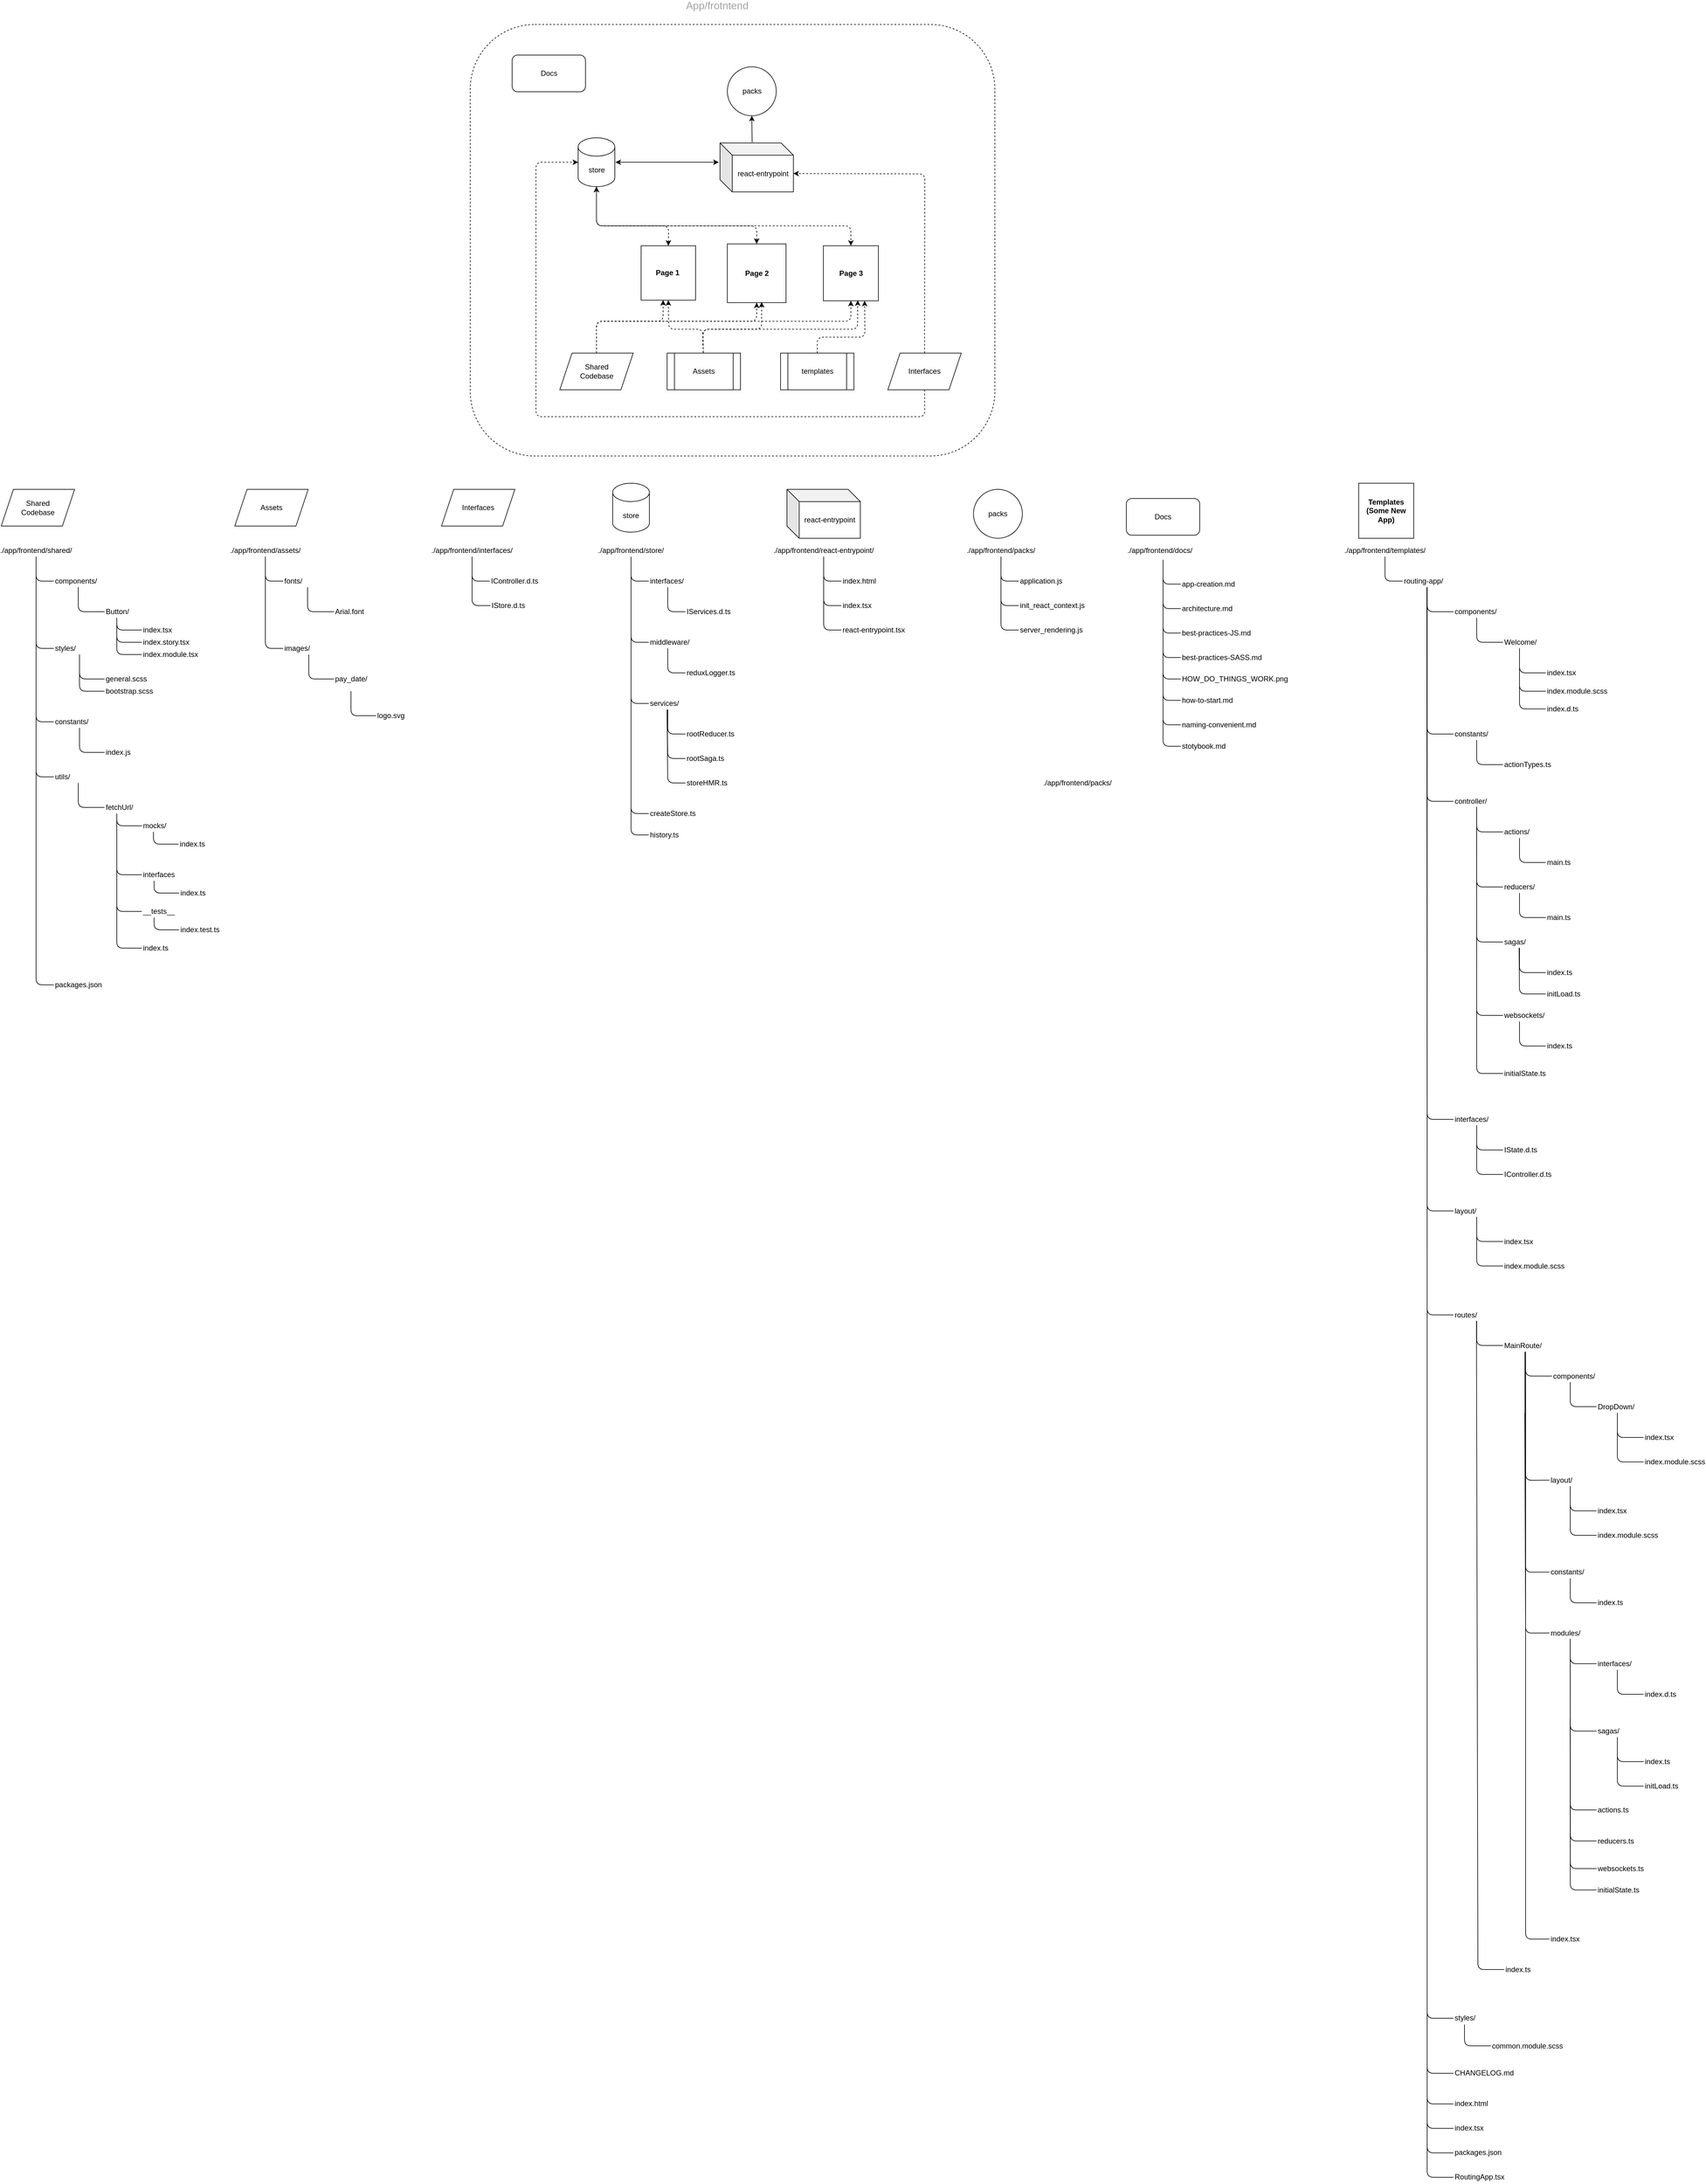 <mxfile version="17.4.0" type="device"><diagram id="0Q7tHJ2eEoDo9qTOgz97" name="Page-1"><mxGraphModel dx="1731" dy="1155" grid="1" gridSize="10" guides="1" tooltips="1" connect="1" arrows="1" fold="1" page="1" pageScale="1" pageWidth="827" pageHeight="1169" math="0" shadow="0"><root><mxCell id="0"/><mxCell id="1" parent="0"/><mxCell id="4tOGOFpLPvXTcoafFBob-14" value="Shared&lt;br&gt;Codebase" style="shape=parallelogram;perimeter=parallelogramPerimeter;whiteSpace=wrap;html=1;fixedSize=1;" parent="1" vertex="1"><mxGeometry x="60" y="800" width="120" height="60" as="geometry"/></mxCell><mxCell id="4tOGOFpLPvXTcoafFBob-15" value="./app/frontend/shared/" style="text;html=1;strokeColor=none;fillColor=none;align=center;verticalAlign=middle;whiteSpace=wrap;rounded=0;" parent="1" vertex="1"><mxGeometry x="97" y="890" width="40" height="20" as="geometry"/></mxCell><mxCell id="4tOGOFpLPvXTcoafFBob-16" value="components/" style="text;html=1;strokeColor=none;fillColor=none;align=left;verticalAlign=middle;whiteSpace=wrap;rounded=0;" parent="1" vertex="1"><mxGeometry x="146" y="940" width="40" height="20" as="geometry"/></mxCell><mxCell id="4tOGOFpLPvXTcoafFBob-17" value="styles/" style="text;html=1;strokeColor=none;fillColor=none;align=left;verticalAlign=middle;whiteSpace=wrap;rounded=0;" parent="1" vertex="1"><mxGeometry x="146" y="1050" width="40" height="20" as="geometry"/></mxCell><mxCell id="4tOGOFpLPvXTcoafFBob-18" value="utils/" style="text;html=1;strokeColor=none;fillColor=none;align=left;verticalAlign=middle;whiteSpace=wrap;rounded=0;" parent="1" vertex="1"><mxGeometry x="146" y="1260" width="40" height="20" as="geometry"/></mxCell><mxCell id="4tOGOFpLPvXTcoafFBob-20" value="" style="endArrow=none;html=1;entryX=0.5;entryY=1;entryDx=0;entryDy=0;exitX=0;exitY=0.5;exitDx=0;exitDy=0;" parent="1" source="4tOGOFpLPvXTcoafFBob-16" target="4tOGOFpLPvXTcoafFBob-15" edge="1"><mxGeometry width="50" height="50" relative="1" as="geometry"><mxPoint x="186" y="990" as="sourcePoint"/><mxPoint x="236" y="940" as="targetPoint"/><Array as="points"><mxPoint x="117" y="950"/></Array></mxGeometry></mxCell><mxCell id="4tOGOFpLPvXTcoafFBob-21" value="" style="endArrow=none;html=1;entryX=0.5;entryY=1;entryDx=0;entryDy=0;exitX=0;exitY=0.5;exitDx=0;exitDy=0;" parent="1" source="4tOGOFpLPvXTcoafFBob-17" target="4tOGOFpLPvXTcoafFBob-15" edge="1"><mxGeometry width="50" height="50" relative="1" as="geometry"><mxPoint x="186" y="990" as="sourcePoint"/><mxPoint x="116" y="920" as="targetPoint"/><Array as="points"><mxPoint x="117" y="1060"/></Array></mxGeometry></mxCell><mxCell id="4tOGOFpLPvXTcoafFBob-22" value="" style="endArrow=none;html=1;entryX=0.5;entryY=1;entryDx=0;entryDy=0;exitX=0;exitY=0.5;exitDx=0;exitDy=0;" parent="1" source="4tOGOFpLPvXTcoafFBob-18" edge="1"><mxGeometry width="50" height="50" relative="1" as="geometry"><mxPoint x="136" y="1070" as="sourcePoint"/><mxPoint x="117" y="980" as="targetPoint"/><Array as="points"><mxPoint x="117" y="1270"/></Array></mxGeometry></mxCell><mxCell id="4tOGOFpLPvXTcoafFBob-24" value="Button/" style="text;html=1;strokeColor=none;fillColor=none;align=left;verticalAlign=middle;whiteSpace=wrap;rounded=0;" parent="1" vertex="1"><mxGeometry x="229" y="990" width="40" height="20" as="geometry"/></mxCell><mxCell id="4tOGOFpLPvXTcoafFBob-25" value="" style="endArrow=none;html=1;exitX=1;exitY=0.5;exitDx=0;exitDy=0;" parent="1" target="4tOGOFpLPvXTcoafFBob-24" edge="1"><mxGeometry width="50" height="50" relative="1" as="geometry"><mxPoint x="186" y="960" as="sourcePoint"/><mxPoint x="239" y="990" as="targetPoint"/><Array as="points"><mxPoint x="186" y="1000"/></Array></mxGeometry></mxCell><mxCell id="4tOGOFpLPvXTcoafFBob-26" value="index.tsx" style="text;html=1;strokeColor=none;fillColor=none;align=left;verticalAlign=middle;whiteSpace=wrap;rounded=0;" parent="1" vertex="1"><mxGeometry x="290" y="1020" width="40" height="20" as="geometry"/></mxCell><mxCell id="4tOGOFpLPvXTcoafFBob-28" value="general.scss" style="text;html=1;strokeColor=none;fillColor=none;align=left;verticalAlign=middle;whiteSpace=wrap;rounded=0;" parent="1" vertex="1"><mxGeometry x="229" y="1100" width="40" height="20" as="geometry"/></mxCell><mxCell id="4tOGOFpLPvXTcoafFBob-29" value="" style="endArrow=none;html=1;exitX=1;exitY=0.5;exitDx=0;exitDy=0;entryX=0;entryY=0.5;entryDx=0;entryDy=0;" parent="1" target="4tOGOFpLPvXTcoafFBob-28" edge="1"><mxGeometry width="50" height="50" relative="1" as="geometry"><mxPoint x="188" y="1070" as="sourcePoint"/><mxPoint x="268" y="1130" as="targetPoint"/><Array as="points"><mxPoint x="188" y="1110"/></Array></mxGeometry></mxCell><mxCell id="4tOGOFpLPvXTcoafFBob-30" value="constants/" style="text;html=1;strokeColor=none;fillColor=none;align=left;verticalAlign=middle;whiteSpace=wrap;rounded=0;" parent="1" vertex="1"><mxGeometry x="146" y="1170" width="40" height="20" as="geometry"/></mxCell><mxCell id="4tOGOFpLPvXTcoafFBob-31" value="" style="endArrow=none;html=1;exitX=0;exitY=0.5;exitDx=0;exitDy=0;" parent="1" source="4tOGOFpLPvXTcoafFBob-30" edge="1"><mxGeometry width="50" height="50" relative="1" as="geometry"><mxPoint x="136" y="1005" as="sourcePoint"/><mxPoint x="117" y="950" as="targetPoint"/><Array as="points"><mxPoint x="117" y="1180"/></Array></mxGeometry></mxCell><mxCell id="4tOGOFpLPvXTcoafFBob-32" value="index.js" style="text;html=1;strokeColor=none;fillColor=none;align=left;verticalAlign=middle;whiteSpace=wrap;rounded=0;" parent="1" vertex="1"><mxGeometry x="229" y="1220" width="40" height="20" as="geometry"/></mxCell><mxCell id="4tOGOFpLPvXTcoafFBob-33" value="" style="endArrow=none;html=1;exitX=1;exitY=0.5;exitDx=0;exitDy=0;entryX=0;entryY=0.5;entryDx=0;entryDy=0;" parent="1" edge="1"><mxGeometry width="50" height="50" relative="1" as="geometry"><mxPoint x="188" y="1190" as="sourcePoint"/><mxPoint x="229" y="1230" as="targetPoint"/><Array as="points"><mxPoint x="188" y="1230"/></Array></mxGeometry></mxCell><mxCell id="4tOGOFpLPvXTcoafFBob-46" value="index.story.tsx" style="text;html=1;strokeColor=none;fillColor=none;align=left;verticalAlign=middle;whiteSpace=wrap;rounded=0;" parent="1" vertex="1"><mxGeometry x="290" y="1040" width="40" height="20" as="geometry"/></mxCell><mxCell id="4tOGOFpLPvXTcoafFBob-47" value="" style="endArrow=none;html=1;exitX=0.5;exitY=1;exitDx=0;exitDy=0;" parent="1" source="4tOGOFpLPvXTcoafFBob-24" target="4tOGOFpLPvXTcoafFBob-46" edge="1"><mxGeometry width="50" height="50" relative="1" as="geometry"><mxPoint x="247" y="1030" as="sourcePoint"/><mxPoint x="300" y="1040" as="targetPoint"/><Array as="points"><mxPoint x="249" y="1050"/></Array></mxGeometry></mxCell><mxCell id="4tOGOFpLPvXTcoafFBob-48" value="" style="endArrow=none;html=1;exitX=0.5;exitY=1;exitDx=0;exitDy=0;entryX=0;entryY=0.5;entryDx=0;entryDy=0;" parent="1" source="4tOGOFpLPvXTcoafFBob-24" target="4tOGOFpLPvXTcoafFBob-26" edge="1"><mxGeometry width="50" height="50" relative="1" as="geometry"><mxPoint x="249" y="1010" as="sourcePoint"/><mxPoint x="290" y="1030" as="targetPoint"/><Array as="points"><mxPoint x="249" y="1030"/></Array></mxGeometry></mxCell><mxCell id="4tOGOFpLPvXTcoafFBob-49" value="index.module.tsx" style="text;html=1;strokeColor=none;fillColor=none;align=left;verticalAlign=middle;whiteSpace=wrap;rounded=0;" parent="1" vertex="1"><mxGeometry x="290" y="1060" width="40" height="20" as="geometry"/></mxCell><mxCell id="4tOGOFpLPvXTcoafFBob-50" value="" style="endArrow=none;html=1;exitX=0.5;exitY=1;exitDx=0;exitDy=0;" parent="1" target="4tOGOFpLPvXTcoafFBob-49" edge="1"><mxGeometry width="50" height="50" relative="1" as="geometry"><mxPoint x="249.0" y="1030" as="sourcePoint"/><mxPoint x="300" y="1060" as="targetPoint"/><Array as="points"><mxPoint x="249" y="1070"/></Array></mxGeometry></mxCell><mxCell id="4tOGOFpLPvXTcoafFBob-51" value="bootstrap.scss" style="text;html=1;strokeColor=none;fillColor=none;align=left;verticalAlign=middle;whiteSpace=wrap;rounded=0;" parent="1" vertex="1"><mxGeometry x="229" y="1120" width="40" height="20" as="geometry"/></mxCell><mxCell id="4tOGOFpLPvXTcoafFBob-52" value="" style="endArrow=none;html=1;exitX=1;exitY=0.5;exitDx=0;exitDy=0;entryX=0;entryY=0.5;entryDx=0;entryDy=0;" parent="1" target="4tOGOFpLPvXTcoafFBob-51" edge="1"><mxGeometry width="50" height="50" relative="1" as="geometry"><mxPoint x="188" y="1090.0" as="sourcePoint"/><mxPoint x="268" y="1150" as="targetPoint"/><Array as="points"><mxPoint x="188" y="1130"/></Array></mxGeometry></mxCell><mxCell id="4tOGOFpLPvXTcoafFBob-53" value="fetchUrl/" style="text;html=1;strokeColor=none;fillColor=none;align=left;verticalAlign=middle;whiteSpace=wrap;rounded=0;" parent="1" vertex="1"><mxGeometry x="229" y="1310" width="40" height="20" as="geometry"/></mxCell><mxCell id="4tOGOFpLPvXTcoafFBob-54" value="" style="endArrow=none;html=1;exitX=1;exitY=0.5;exitDx=0;exitDy=0;" parent="1" target="4tOGOFpLPvXTcoafFBob-53" edge="1"><mxGeometry width="50" height="50" relative="1" as="geometry"><mxPoint x="186.0" y="1280" as="sourcePoint"/><mxPoint x="239" y="1310" as="targetPoint"/><Array as="points"><mxPoint x="186" y="1320"/></Array></mxGeometry></mxCell><mxCell id="4tOGOFpLPvXTcoafFBob-55" value="mocks/" style="text;html=1;strokeColor=none;fillColor=none;align=left;verticalAlign=middle;whiteSpace=wrap;rounded=0;" parent="1" vertex="1"><mxGeometry x="290" y="1340" width="40" height="20" as="geometry"/></mxCell><mxCell id="4tOGOFpLPvXTcoafFBob-56" value="interfaces" style="text;html=1;strokeColor=none;fillColor=none;align=left;verticalAlign=middle;whiteSpace=wrap;rounded=0;" parent="1" vertex="1"><mxGeometry x="290" y="1420" width="40" height="20" as="geometry"/></mxCell><mxCell id="4tOGOFpLPvXTcoafFBob-57" value="" style="endArrow=none;html=1;exitX=0.5;exitY=1;exitDx=0;exitDy=0;" parent="1" source="4tOGOFpLPvXTcoafFBob-53" target="4tOGOFpLPvXTcoafFBob-56" edge="1"><mxGeometry width="50" height="50" relative="1" as="geometry"><mxPoint x="249" y="1390" as="sourcePoint"/><mxPoint x="300" y="1420" as="targetPoint"/><Array as="points"><mxPoint x="249" y="1430"/></Array></mxGeometry></mxCell><mxCell id="4tOGOFpLPvXTcoafFBob-58" value="" style="endArrow=none;html=1;exitX=0.5;exitY=1;exitDx=0;exitDy=0;entryX=0;entryY=0.5;entryDx=0;entryDy=0;" parent="1" source="4tOGOFpLPvXTcoafFBob-53" target="4tOGOFpLPvXTcoafFBob-55" edge="1"><mxGeometry width="50" height="50" relative="1" as="geometry"><mxPoint x="249" y="1330" as="sourcePoint"/><mxPoint x="290" y="1350" as="targetPoint"/><Array as="points"><mxPoint x="249" y="1350"/></Array></mxGeometry></mxCell><mxCell id="4tOGOFpLPvXTcoafFBob-59" value="__tests__" style="text;html=1;strokeColor=none;fillColor=none;align=left;verticalAlign=middle;whiteSpace=wrap;rounded=0;" parent="1" vertex="1"><mxGeometry x="290" y="1480" width="40" height="20" as="geometry"/></mxCell><mxCell id="4tOGOFpLPvXTcoafFBob-60" value="" style="endArrow=none;html=1;exitX=0.5;exitY=1;exitDx=0;exitDy=0;" parent="1" source="4tOGOFpLPvXTcoafFBob-53" target="4tOGOFpLPvXTcoafFBob-59" edge="1"><mxGeometry width="50" height="50" relative="1" as="geometry"><mxPoint x="249.0" y="1450" as="sourcePoint"/><mxPoint x="300" y="1480" as="targetPoint"/><Array as="points"><mxPoint x="249" y="1490"/></Array></mxGeometry></mxCell><mxCell id="4tOGOFpLPvXTcoafFBob-61" value="index.ts" style="text;html=1;strokeColor=none;fillColor=none;align=left;verticalAlign=middle;whiteSpace=wrap;rounded=0;" parent="1" vertex="1"><mxGeometry x="290" y="1540" width="40" height="20" as="geometry"/></mxCell><mxCell id="4tOGOFpLPvXTcoafFBob-62" value="" style="endArrow=none;html=1;exitX=0.5;exitY=1;exitDx=0;exitDy=0;" parent="1" source="4tOGOFpLPvXTcoafFBob-53" target="4tOGOFpLPvXTcoafFBob-61" edge="1"><mxGeometry width="50" height="50" relative="1" as="geometry"><mxPoint x="249.0" y="1510.0" as="sourcePoint"/><mxPoint x="300" y="1540" as="targetPoint"/><Array as="points"><mxPoint x="249" y="1550"/></Array></mxGeometry></mxCell><mxCell id="4tOGOFpLPvXTcoafFBob-65" value="index.ts" style="text;html=1;strokeColor=none;fillColor=none;align=left;verticalAlign=middle;whiteSpace=wrap;rounded=0;" parent="1" vertex="1"><mxGeometry x="350" y="1370" width="40" height="20" as="geometry"/></mxCell><mxCell id="4tOGOFpLPvXTcoafFBob-66" value="" style="endArrow=none;html=1;exitX=0.5;exitY=1;exitDx=0;exitDy=0;entryX=0;entryY=0.5;entryDx=0;entryDy=0;" parent="1" target="4tOGOFpLPvXTcoafFBob-65" edge="1"><mxGeometry width="50" height="50" relative="1" as="geometry"><mxPoint x="309" y="1360" as="sourcePoint"/><mxPoint x="350" y="1380" as="targetPoint"/><Array as="points"><mxPoint x="309" y="1380"/></Array></mxGeometry></mxCell><mxCell id="4tOGOFpLPvXTcoafFBob-67" value="index.ts" style="text;html=1;strokeColor=none;fillColor=none;align=left;verticalAlign=middle;whiteSpace=wrap;rounded=0;" parent="1" vertex="1"><mxGeometry x="351" y="1450" width="40" height="20" as="geometry"/></mxCell><mxCell id="4tOGOFpLPvXTcoafFBob-68" value="" style="endArrow=none;html=1;exitX=0.5;exitY=1;exitDx=0;exitDy=0;entryX=0;entryY=0.5;entryDx=0;entryDy=0;" parent="1" target="4tOGOFpLPvXTcoafFBob-67" edge="1"><mxGeometry width="50" height="50" relative="1" as="geometry"><mxPoint x="310" y="1440" as="sourcePoint"/><mxPoint x="351" y="1460" as="targetPoint"/><Array as="points"><mxPoint x="310" y="1460"/></Array></mxGeometry></mxCell><mxCell id="4tOGOFpLPvXTcoafFBob-69" value="index.test.ts" style="text;html=1;strokeColor=none;fillColor=none;align=left;verticalAlign=middle;whiteSpace=wrap;rounded=0;" parent="1" vertex="1"><mxGeometry x="351" y="1510" width="40" height="20" as="geometry"/></mxCell><mxCell id="4tOGOFpLPvXTcoafFBob-70" value="" style="endArrow=none;html=1;exitX=0.5;exitY=1;exitDx=0;exitDy=0;entryX=0;entryY=0.5;entryDx=0;entryDy=0;" parent="1" target="4tOGOFpLPvXTcoafFBob-69" edge="1"><mxGeometry width="50" height="50" relative="1" as="geometry"><mxPoint x="310" y="1500" as="sourcePoint"/><mxPoint x="351" y="1520" as="targetPoint"/><Array as="points"><mxPoint x="310" y="1520"/></Array></mxGeometry></mxCell><mxCell id="4tOGOFpLPvXTcoafFBob-71" value="" style="endArrow=none;html=1;entryX=0.5;entryY=1;entryDx=0;entryDy=0;exitX=0;exitY=0.5;exitDx=0;exitDy=0;" parent="1" target="4tOGOFpLPvXTcoafFBob-15" edge="1"><mxGeometry width="50" height="50" relative="1" as="geometry"><mxPoint x="146" y="1610" as="sourcePoint"/><mxPoint x="117.0" y="1320.0" as="targetPoint"/><Array as="points"><mxPoint x="117" y="1610"/></Array></mxGeometry></mxCell><mxCell id="4tOGOFpLPvXTcoafFBob-72" value="packages.json" style="text;html=1;strokeColor=none;fillColor=none;align=left;verticalAlign=middle;whiteSpace=wrap;rounded=0;" parent="1" vertex="1"><mxGeometry x="146" y="1600" width="40" height="20" as="geometry"/></mxCell><mxCell id="4tOGOFpLPvXTcoafFBob-73" value="Assets" style="shape=parallelogram;perimeter=parallelogramPerimeter;whiteSpace=wrap;html=1;fixedSize=1;" parent="1" vertex="1"><mxGeometry x="442" y="800" width="120" height="60" as="geometry"/></mxCell><mxCell id="4tOGOFpLPvXTcoafFBob-74" value="./app/frontend/assets/" style="text;html=1;strokeColor=none;fillColor=none;align=center;verticalAlign=middle;whiteSpace=wrap;rounded=0;" parent="1" vertex="1"><mxGeometry x="472" y="890" width="40" height="20" as="geometry"/></mxCell><mxCell id="4tOGOFpLPvXTcoafFBob-75" value="fonts/" style="text;html=1;strokeColor=none;fillColor=none;align=left;verticalAlign=middle;whiteSpace=wrap;rounded=0;" parent="1" vertex="1"><mxGeometry x="521" y="940" width="40" height="20" as="geometry"/></mxCell><mxCell id="4tOGOFpLPvXTcoafFBob-76" value="images/" style="text;html=1;strokeColor=none;fillColor=none;align=left;verticalAlign=middle;whiteSpace=wrap;rounded=0;" parent="1" vertex="1"><mxGeometry x="521" y="1050" width="40" height="20" as="geometry"/></mxCell><mxCell id="4tOGOFpLPvXTcoafFBob-77" value="" style="endArrow=none;html=1;entryX=0.5;entryY=1;entryDx=0;entryDy=0;exitX=0;exitY=0.5;exitDx=0;exitDy=0;" parent="1" source="4tOGOFpLPvXTcoafFBob-75" target="4tOGOFpLPvXTcoafFBob-74" edge="1"><mxGeometry width="50" height="50" relative="1" as="geometry"><mxPoint x="561" y="990" as="sourcePoint"/><mxPoint x="611" y="940" as="targetPoint"/><Array as="points"><mxPoint x="492" y="950"/></Array></mxGeometry></mxCell><mxCell id="4tOGOFpLPvXTcoafFBob-78" value="" style="endArrow=none;html=1;entryX=0.5;entryY=1;entryDx=0;entryDy=0;exitX=0;exitY=0.5;exitDx=0;exitDy=0;" parent="1" source="4tOGOFpLPvXTcoafFBob-76" target="4tOGOFpLPvXTcoafFBob-74" edge="1"><mxGeometry width="50" height="50" relative="1" as="geometry"><mxPoint x="561" y="990" as="sourcePoint"/><mxPoint x="491" y="920" as="targetPoint"/><Array as="points"><mxPoint x="492" y="1060"/></Array></mxGeometry></mxCell><mxCell id="4tOGOFpLPvXTcoafFBob-79" value="Arial.font" style="text;html=1;strokeColor=none;fillColor=none;align=left;verticalAlign=middle;whiteSpace=wrap;rounded=0;" parent="1" vertex="1"><mxGeometry x="604" y="990" width="40" height="20" as="geometry"/></mxCell><mxCell id="4tOGOFpLPvXTcoafFBob-80" value="" style="endArrow=none;html=1;exitX=1;exitY=0.5;exitDx=0;exitDy=0;" parent="1" target="4tOGOFpLPvXTcoafFBob-79" edge="1"><mxGeometry width="50" height="50" relative="1" as="geometry"><mxPoint x="561" y="960" as="sourcePoint"/><mxPoint x="614" y="990" as="targetPoint"/><Array as="points"><mxPoint x="561" y="1000"/></Array></mxGeometry></mxCell><mxCell id="4tOGOFpLPvXTcoafFBob-82" value="pay_date/" style="text;html=1;strokeColor=none;fillColor=none;align=left;verticalAlign=middle;whiteSpace=wrap;rounded=0;" parent="1" vertex="1"><mxGeometry x="604" y="1100" width="40" height="20" as="geometry"/></mxCell><mxCell id="4tOGOFpLPvXTcoafFBob-83" value="" style="endArrow=none;html=1;exitX=1;exitY=0.5;exitDx=0;exitDy=0;entryX=0;entryY=0.5;entryDx=0;entryDy=0;" parent="1" target="4tOGOFpLPvXTcoafFBob-82" edge="1"><mxGeometry width="50" height="50" relative="1" as="geometry"><mxPoint x="563.0" y="1070" as="sourcePoint"/><mxPoint x="643" y="1130" as="targetPoint"/><Array as="points"><mxPoint x="563" y="1110"/></Array></mxGeometry></mxCell><mxCell id="4tOGOFpLPvXTcoafFBob-93" value="logo.svg" style="text;html=1;strokeColor=none;fillColor=none;align=left;verticalAlign=middle;whiteSpace=wrap;rounded=0;" parent="1" vertex="1"><mxGeometry x="673" y="1160" width="40" height="20" as="geometry"/></mxCell><mxCell id="4tOGOFpLPvXTcoafFBob-94" value="" style="endArrow=none;html=1;exitX=1;exitY=0.5;exitDx=0;exitDy=0;entryX=0;entryY=0.5;entryDx=0;entryDy=0;" parent="1" target="4tOGOFpLPvXTcoafFBob-93" edge="1"><mxGeometry width="50" height="50" relative="1" as="geometry"><mxPoint x="632.0" y="1130" as="sourcePoint"/><mxPoint x="712" y="1190" as="targetPoint"/><Array as="points"><mxPoint x="632" y="1170"/></Array></mxGeometry></mxCell><mxCell id="4tOGOFpLPvXTcoafFBob-95" value="&lt;b&gt;Templates&lt;br&gt;(Some New App)&lt;br&gt;&lt;/b&gt;" style="whiteSpace=wrap;html=1;aspect=fixed;" parent="1" vertex="1"><mxGeometry x="2280" y="790" width="90" height="90" as="geometry"/></mxCell><mxCell id="4tOGOFpLPvXTcoafFBob-124" value="&lt;span&gt;&lt;b&gt;Page 1&amp;nbsp;&lt;/b&gt;&lt;/span&gt;" style="whiteSpace=wrap;html=1;aspect=fixed;" parent="1" vertex="1"><mxGeometry x="1106.5" y="401.75" width="89" height="89" as="geometry"/></mxCell><mxCell id="4tOGOFpLPvXTcoafFBob-125" value="&lt;b&gt;Page 2&lt;/b&gt;" style="whiteSpace=wrap;html=1;aspect=fixed;" parent="1" vertex="1"><mxGeometry x="1247.5" y="398.75" width="96" height="96" as="geometry"/></mxCell><mxCell id="4tOGOFpLPvXTcoafFBob-126" value="&lt;b&gt;Page 3&lt;/b&gt;" style="whiteSpace=wrap;html=1;aspect=fixed;" parent="1" vertex="1"><mxGeometry x="1404.5" y="401.75" width="90" height="90" as="geometry"/></mxCell><mxCell id="4tOGOFpLPvXTcoafFBob-127" value="Shared&lt;br&gt;Codebase" style="shape=parallelogram;perimeter=parallelogramPerimeter;whiteSpace=wrap;html=1;fixedSize=1;" parent="1" vertex="1"><mxGeometry x="973.5" y="577.25" width="120" height="60" as="geometry"/></mxCell><mxCell id="4tOGOFpLPvXTcoafFBob-128" value="App/frotntend" style="text;html=1;strokeColor=none;fillColor=none;align=center;verticalAlign=middle;whiteSpace=wrap;rounded=0;dashed=1;fontSize=17;fontColor=#A3A3A3;" parent="1" vertex="1"><mxGeometry x="1210.5" width="40" height="20" as="geometry"/></mxCell><mxCell id="4tOGOFpLPvXTcoafFBob-129" value="packs" style="ellipse;whiteSpace=wrap;html=1;aspect=fixed;" parent="1" vertex="1"><mxGeometry x="1247.5" y="109.25" width="80" height="80" as="geometry"/></mxCell><mxCell id="4tOGOFpLPvXTcoafFBob-130" value="react-entrypoint" style="shape=cube;whiteSpace=wrap;html=1;boundedLbl=1;backgroundOutline=1;darkOpacity=0.05;darkOpacity2=0.1;" parent="1" vertex="1"><mxGeometry x="1235.5" y="233.75" width="120" height="80" as="geometry"/></mxCell><mxCell id="4tOGOFpLPvXTcoafFBob-131" value="store" style="shape=cylinder3;whiteSpace=wrap;html=1;boundedLbl=1;backgroundOutline=1;size=15;" parent="1" vertex="1"><mxGeometry x="1003.5" y="225.25" width="60" height="80" as="geometry"/></mxCell><mxCell id="4tOGOFpLPvXTcoafFBob-132" value="templates" style="shape=process;whiteSpace=wrap;html=1;backgroundOutline=1;" parent="1" vertex="1"><mxGeometry x="1334.5" y="577.25" width="120" height="60" as="geometry"/></mxCell><mxCell id="4tOGOFpLPvXTcoafFBob-133" value="Assets" style="shape=process;whiteSpace=wrap;html=1;backgroundOutline=1;" parent="1" vertex="1"><mxGeometry x="1149" y="577.25" width="120" height="60" as="geometry"/></mxCell><mxCell id="4tOGOFpLPvXTcoafFBob-134" value="&lt;span&gt;Interfaces&lt;/span&gt;" style="shape=parallelogram;perimeter=parallelogramPerimeter;whiteSpace=wrap;html=1;fixedSize=1;" parent="1" vertex="1"><mxGeometry x="1510" y="577.25" width="120" height="60" as="geometry"/></mxCell><mxCell id="4tOGOFpLPvXTcoafFBob-135" value="" style="endArrow=classic;html=1;entryX=0.5;entryY=1;entryDx=0;entryDy=0;exitX=0.438;exitY=-0.012;exitDx=0;exitDy=0;exitPerimeter=0;" parent="1" source="4tOGOFpLPvXTcoafFBob-130" target="4tOGOFpLPvXTcoafFBob-129" edge="1"><mxGeometry width="50" height="50" relative="1" as="geometry"><mxPoint x="1287.5" y="226.25" as="sourcePoint"/><mxPoint x="1387.5" y="291.25" as="targetPoint"/></mxGeometry></mxCell><mxCell id="4tOGOFpLPvXTcoafFBob-136" value="" style="endArrow=classic;startArrow=classic;html=1;" parent="1" edge="1"><mxGeometry width="50" height="50" relative="1" as="geometry"><mxPoint x="1064.5" y="265.25" as="sourcePoint"/><mxPoint x="1233.5" y="265.25" as="targetPoint"/></mxGeometry></mxCell><mxCell id="4tOGOFpLPvXTcoafFBob-137" value="" style="endArrow=classic;startArrow=classic;html=1;exitX=0.5;exitY=0;exitDx=0;exitDy=0;entryX=0.5;entryY=1;entryDx=0;entryDy=0;entryPerimeter=0;dashed=1;" parent="1" source="4tOGOFpLPvXTcoafFBob-124" target="4tOGOFpLPvXTcoafFBob-131" edge="1"><mxGeometry width="50" height="50" relative="1" as="geometry"><mxPoint x="1363.5" y="315.25" as="sourcePoint"/><mxPoint x="1413.5" y="265.25" as="targetPoint"/><Array as="points"><mxPoint x="1151.5" y="369.25"/><mxPoint x="1033.5" y="369.25"/></Array></mxGeometry></mxCell><mxCell id="4tOGOFpLPvXTcoafFBob-138" value="" style="endArrow=classic;startArrow=classic;html=1;exitX=0.5;exitY=0;exitDx=0;exitDy=0;entryX=0.5;entryY=1;entryDx=0;entryDy=0;entryPerimeter=0;dashed=1;" parent="1" source="4tOGOFpLPvXTcoafFBob-125" target="4tOGOFpLPvXTcoafFBob-131" edge="1"><mxGeometry width="50" height="50" relative="1" as="geometry"><mxPoint x="1363.5" y="315.25" as="sourcePoint"/><mxPoint x="1413.5" y="265.25" as="targetPoint"/><Array as="points"><mxPoint x="1295.5" y="369.25"/><mxPoint x="1033.5" y="369.25"/></Array></mxGeometry></mxCell><mxCell id="4tOGOFpLPvXTcoafFBob-139" value="" style="endArrow=classic;startArrow=classic;html=1;exitX=0.5;exitY=1;exitDx=0;exitDy=0;exitPerimeter=0;entryX=0.5;entryY=0;entryDx=0;entryDy=0;dashed=1;" parent="1" source="4tOGOFpLPvXTcoafFBob-131" target="4tOGOFpLPvXTcoafFBob-126" edge="1"><mxGeometry width="50" height="50" relative="1" as="geometry"><mxPoint x="1363.5" y="315.25" as="sourcePoint"/><mxPoint x="1413.5" y="265.25" as="targetPoint"/><Array as="points"><mxPoint x="1033.5" y="369.25"/><mxPoint x="1449.5" y="369.25"/></Array></mxGeometry></mxCell><mxCell id="4tOGOFpLPvXTcoafFBob-140" value="" style="endArrow=classic;html=1;dashed=1;exitX=0.5;exitY=0;exitDx=0;exitDy=0;entryX=0.404;entryY=0.999;entryDx=0;entryDy=0;entryPerimeter=0;" parent="1" source="4tOGOFpLPvXTcoafFBob-127" target="4tOGOFpLPvXTcoafFBob-124" edge="1"><mxGeometry width="50" height="50" relative="1" as="geometry"><mxPoint x="1311.5" y="380.25" as="sourcePoint"/><mxPoint x="1142.5" y="499.25" as="targetPoint"/><Array as="points"><mxPoint x="1033.5" y="525.25"/><mxPoint x="1142.5" y="525.25"/></Array></mxGeometry></mxCell><mxCell id="4tOGOFpLPvXTcoafFBob-141" value="" style="endArrow=classic;html=1;dashed=1;exitX=0.5;exitY=0;exitDx=0;exitDy=0;entryX=0.5;entryY=1;entryDx=0;entryDy=0;" parent="1" source="4tOGOFpLPvXTcoafFBob-127" target="4tOGOFpLPvXTcoafFBob-125" edge="1"><mxGeometry width="50" height="50" relative="1" as="geometry"><mxPoint x="1311.5" y="380.25" as="sourcePoint"/><mxPoint x="1361.5" y="330.25" as="targetPoint"/><Array as="points"><mxPoint x="1033.5" y="525.25"/><mxPoint x="1295.5" y="525.25"/></Array></mxGeometry></mxCell><mxCell id="4tOGOFpLPvXTcoafFBob-142" value="" style="endArrow=classic;html=1;dashed=1;entryX=0.5;entryY=1;entryDx=0;entryDy=0;exitX=0.5;exitY=0;exitDx=0;exitDy=0;" parent="1" source="4tOGOFpLPvXTcoafFBob-127" target="4tOGOFpLPvXTcoafFBob-126" edge="1"><mxGeometry width="50" height="50" relative="1" as="geometry"><mxPoint x="1038.5" y="564.25" as="sourcePoint"/><mxPoint x="1361.5" y="330.25" as="targetPoint"/><Array as="points"><mxPoint x="1033.5" y="525.25"/><mxPoint x="1449.5" y="525.25"/></Array></mxGeometry></mxCell><mxCell id="4tOGOFpLPvXTcoafFBob-143" value="" style="endArrow=classic;html=1;dashed=1;entryX=0.5;entryY=1;entryDx=0;entryDy=0;" parent="1" target="4tOGOFpLPvXTcoafFBob-124" edge="1"><mxGeometry width="50" height="50" relative="1" as="geometry"><mxPoint x="1207.5" y="564.25" as="sourcePoint"/><mxPoint x="1316.456" y="503.661" as="targetPoint"/><Array as="points"><mxPoint x="1207.5" y="538.25"/><mxPoint x="1151.5" y="538.25"/></Array></mxGeometry></mxCell><mxCell id="4tOGOFpLPvXTcoafFBob-144" value="" style="endArrow=classic;html=1;dashed=1;entryX=0.585;entryY=0.99;entryDx=0;entryDy=0;entryPerimeter=0;exitX=0.493;exitY=-0.003;exitDx=0;exitDy=0;exitPerimeter=0;" parent="1" source="4tOGOFpLPvXTcoafFBob-133" target="4tOGOFpLPvXTcoafFBob-125" edge="1"><mxGeometry width="50" height="50" relative="1" as="geometry"><mxPoint x="1207.5" y="564.25" as="sourcePoint"/><mxPoint x="1469.5" y="507.75" as="targetPoint"/><Array as="points"><mxPoint x="1207.5" y="538.25"/><mxPoint x="1303.5" y="538.25"/></Array></mxGeometry></mxCell><mxCell id="4tOGOFpLPvXTcoafFBob-145" value="" style="endArrow=classic;html=1;dashed=1;entryX=0.625;entryY=0.991;entryDx=0;entryDy=0;entryPerimeter=0;exitX=0.492;exitY=-0.017;exitDx=0;exitDy=0;exitPerimeter=0;" parent="1" source="4tOGOFpLPvXTcoafFBob-133" target="4tOGOFpLPvXTcoafFBob-126" edge="1"><mxGeometry width="50" height="50" relative="1" as="geometry"><mxPoint x="1207.5" y="574.25" as="sourcePoint"/><mxPoint x="1623.5" y="504.75" as="targetPoint"/><Array as="points"><mxPoint x="1207.5" y="538.25"/><mxPoint x="1460.5" y="538.25"/></Array></mxGeometry></mxCell><mxCell id="4tOGOFpLPvXTcoafFBob-146" value="" style="endArrow=classic;html=1;dashed=1;entryX=0.75;entryY=1;entryDx=0;entryDy=0;exitX=0.5;exitY=0;exitDx=0;exitDy=0;" parent="1" source="4tOGOFpLPvXTcoafFBob-132" target="4tOGOFpLPvXTcoafFBob-126" edge="1"><mxGeometry width="50" height="50" relative="1" as="geometry"><mxPoint x="1402.5" y="564.25" as="sourcePoint"/><mxPoint x="1335.5" y="395.25" as="targetPoint"/><Array as="points"><mxPoint x="1394.5" y="551.25"/><mxPoint x="1472.5" y="551.25"/></Array></mxGeometry></mxCell><mxCell id="4tOGOFpLPvXTcoafFBob-147" value="" style="endArrow=classic;html=1;dashed=1;exitX=0.5;exitY=0;exitDx=0;exitDy=0;entryX=0;entryY=0;entryDx=120;entryDy=50;entryPerimeter=0;" parent="1" source="4tOGOFpLPvXTcoafFBob-134" target="4tOGOFpLPvXTcoafFBob-130" edge="1"><mxGeometry width="50" height="50" relative="1" as="geometry"><mxPoint x="1311.5" y="341.25" as="sourcePoint"/><mxPoint x="1361.5" y="291.25" as="targetPoint"/><Array as="points"><mxPoint x="1570.5" y="284.25"/></Array></mxGeometry></mxCell><mxCell id="4tOGOFpLPvXTcoafFBob-148" value="" style="endArrow=classic;html=1;dashed=1;entryX=0;entryY=0.5;entryDx=0;entryDy=0;entryPerimeter=0;exitX=0.5;exitY=1;exitDx=0;exitDy=0;" parent="1" source="4tOGOFpLPvXTcoafFBob-134" target="4tOGOFpLPvXTcoafFBob-131" edge="1"><mxGeometry width="50" height="50" relative="1" as="geometry"><mxPoint x="1311.5" y="406.25" as="sourcePoint"/><mxPoint x="1361.5" y="356.25" as="targetPoint"/><Array as="points"><mxPoint x="1570.5" y="681.25"/><mxPoint x="934.5" y="681.25"/><mxPoint x="934.5" y="265.25"/></Array></mxGeometry></mxCell><mxCell id="4tOGOFpLPvXTcoafFBob-149" value="" style="rounded=1;whiteSpace=wrap;html=1;fillColor=none;dashed=1;" parent="1" vertex="1"><mxGeometry x="827" y="40" width="858" height="705.5" as="geometry"/></mxCell><mxCell id="4tOGOFpLPvXTcoafFBob-150" value="Docs" style="rounded=1;whiteSpace=wrap;html=1;fillColor=none;" parent="1" vertex="1"><mxGeometry x="895.5" y="90" width="120" height="60" as="geometry"/></mxCell><mxCell id="4tOGOFpLPvXTcoafFBob-151" value="./app/frontend/templates/" style="text;html=1;strokeColor=none;fillColor=none;align=center;verticalAlign=middle;whiteSpace=wrap;rounded=0;" parent="1" vertex="1"><mxGeometry x="2303" y="890" width="40" height="20" as="geometry"/></mxCell><mxCell id="4tOGOFpLPvXTcoafFBob-152" value="routing-app/" style="text;html=1;strokeColor=none;fillColor=none;align=left;verticalAlign=middle;whiteSpace=wrap;rounded=0;" parent="1" vertex="1"><mxGeometry x="2352" y="940" width="71" height="20" as="geometry"/></mxCell><mxCell id="4tOGOFpLPvXTcoafFBob-154" value="" style="endArrow=none;html=1;entryX=0.5;entryY=1;entryDx=0;entryDy=0;exitX=0;exitY=0.5;exitDx=0;exitDy=0;" parent="1" source="4tOGOFpLPvXTcoafFBob-152" target="4tOGOFpLPvXTcoafFBob-151" edge="1"><mxGeometry width="50" height="50" relative="1" as="geometry"><mxPoint x="2392" y="990" as="sourcePoint"/><mxPoint x="2442" y="940" as="targetPoint"/><Array as="points"><mxPoint x="2323" y="950"/></Array></mxGeometry></mxCell><mxCell id="4tOGOFpLPvXTcoafFBob-156" value="components/" style="text;html=1;strokeColor=none;fillColor=none;align=left;verticalAlign=middle;whiteSpace=wrap;rounded=0;" parent="1" vertex="1"><mxGeometry x="2435" y="990" width="40" height="20" as="geometry"/></mxCell><mxCell id="4tOGOFpLPvXTcoafFBob-157" value="" style="endArrow=none;html=1;exitX=1;exitY=0.5;exitDx=0;exitDy=0;" parent="1" target="4tOGOFpLPvXTcoafFBob-156" edge="1"><mxGeometry width="50" height="50" relative="1" as="geometry"><mxPoint x="2392" y="960" as="sourcePoint"/><mxPoint x="2445" y="990" as="targetPoint"/><Array as="points"><mxPoint x="2392" y="1000"/></Array></mxGeometry></mxCell><mxCell id="4tOGOFpLPvXTcoafFBob-162" value="Welcome/" style="text;html=1;strokeColor=none;fillColor=none;align=left;verticalAlign=middle;whiteSpace=wrap;rounded=0;" parent="1" vertex="1"><mxGeometry x="2516" y="1040" width="40" height="20" as="geometry"/></mxCell><mxCell id="4tOGOFpLPvXTcoafFBob-163" value="" style="endArrow=none;html=1;exitX=1;exitY=0.5;exitDx=0;exitDy=0;" parent="1" target="4tOGOFpLPvXTcoafFBob-162" edge="1"><mxGeometry width="50" height="50" relative="1" as="geometry"><mxPoint x="2473" y="1010" as="sourcePoint"/><mxPoint x="2526" y="1040" as="targetPoint"/><Array as="points"><mxPoint x="2473" y="1050"/></Array></mxGeometry></mxCell><mxCell id="4tOGOFpLPvXTcoafFBob-164" value="index.tsx" style="text;html=1;strokeColor=none;fillColor=none;align=left;verticalAlign=middle;whiteSpace=wrap;rounded=0;" parent="1" vertex="1"><mxGeometry x="2586" y="1090" width="40" height="20" as="geometry"/></mxCell><mxCell id="4tOGOFpLPvXTcoafFBob-165" value="" style="endArrow=none;html=1;exitX=1;exitY=0.5;exitDx=0;exitDy=0;" parent="1" target="4tOGOFpLPvXTcoafFBob-164" edge="1"><mxGeometry width="50" height="50" relative="1" as="geometry"><mxPoint x="2543" y="1060" as="sourcePoint"/><mxPoint x="2596" y="1090" as="targetPoint"/><Array as="points"><mxPoint x="2543" y="1100"/></Array></mxGeometry></mxCell><mxCell id="4tOGOFpLPvXTcoafFBob-166" value="index.module.scss" style="text;html=1;strokeColor=none;fillColor=none;align=left;verticalAlign=middle;whiteSpace=wrap;rounded=0;" parent="1" vertex="1"><mxGeometry x="2586" y="1120" width="40" height="20" as="geometry"/></mxCell><mxCell id="4tOGOFpLPvXTcoafFBob-167" value="" style="endArrow=none;html=1;" parent="1" target="4tOGOFpLPvXTcoafFBob-166" edge="1"><mxGeometry width="50" height="50" relative="1" as="geometry"><mxPoint x="2543" y="1060" as="sourcePoint"/><mxPoint x="2596" y="1120" as="targetPoint"/><Array as="points"><mxPoint x="2543" y="1130"/></Array></mxGeometry></mxCell><mxCell id="4tOGOFpLPvXTcoafFBob-168" value="index.d.ts" style="text;html=1;strokeColor=none;fillColor=none;align=left;verticalAlign=middle;whiteSpace=wrap;rounded=0;" parent="1" vertex="1"><mxGeometry x="2586" y="1149" width="40" height="20" as="geometry"/></mxCell><mxCell id="4tOGOFpLPvXTcoafFBob-169" value="" style="endArrow=none;html=1;" parent="1" target="4tOGOFpLPvXTcoafFBob-168" edge="1"><mxGeometry width="50" height="50" relative="1" as="geometry"><mxPoint x="2543" y="1089" as="sourcePoint"/><mxPoint x="2596" y="1149" as="targetPoint"/><Array as="points"><mxPoint x="2543" y="1159"/></Array></mxGeometry></mxCell><mxCell id="4tOGOFpLPvXTcoafFBob-170" value="constants/" style="text;html=1;strokeColor=none;fillColor=none;align=left;verticalAlign=middle;whiteSpace=wrap;rounded=0;" parent="1" vertex="1"><mxGeometry x="2435" y="1190" width="40" height="20" as="geometry"/></mxCell><mxCell id="4tOGOFpLPvXTcoafFBob-171" value="" style="endArrow=none;html=1;" parent="1" target="4tOGOFpLPvXTcoafFBob-170" edge="1"><mxGeometry width="50" height="50" relative="1" as="geometry"><mxPoint x="2392" y="960" as="sourcePoint"/><mxPoint x="2445" y="1190" as="targetPoint"/><Array as="points"><mxPoint x="2392" y="1200"/></Array></mxGeometry></mxCell><mxCell id="4tOGOFpLPvXTcoafFBob-172" value="actionTypes.ts" style="text;html=1;strokeColor=none;fillColor=none;align=left;verticalAlign=middle;whiteSpace=wrap;rounded=0;" parent="1" vertex="1"><mxGeometry x="2516" y="1240" width="40" height="20" as="geometry"/></mxCell><mxCell id="4tOGOFpLPvXTcoafFBob-173" value="" style="endArrow=none;html=1;exitX=1;exitY=0.5;exitDx=0;exitDy=0;" parent="1" target="4tOGOFpLPvXTcoafFBob-172" edge="1"><mxGeometry width="50" height="50" relative="1" as="geometry"><mxPoint x="2473" y="1210" as="sourcePoint"/><mxPoint x="2526" y="1240" as="targetPoint"/><Array as="points"><mxPoint x="2473" y="1250"/></Array></mxGeometry></mxCell><mxCell id="4tOGOFpLPvXTcoafFBob-180" value="controller/" style="text;html=1;strokeColor=none;fillColor=none;align=left;verticalAlign=middle;whiteSpace=wrap;rounded=0;" parent="1" vertex="1"><mxGeometry x="2435" y="1300" width="40" height="20" as="geometry"/></mxCell><mxCell id="4tOGOFpLPvXTcoafFBob-181" value="" style="endArrow=none;html=1;exitX=0.561;exitY=1.043;exitDx=0;exitDy=0;exitPerimeter=0;" parent="1" source="4tOGOFpLPvXTcoafFBob-152" target="4tOGOFpLPvXTcoafFBob-180" edge="1"><mxGeometry width="50" height="50" relative="1" as="geometry"><mxPoint x="2392" y="1070" as="sourcePoint"/><mxPoint x="2445" y="1300" as="targetPoint"/><Array as="points"><mxPoint x="2392" y="1310"/></Array></mxGeometry></mxCell><mxCell id="4tOGOFpLPvXTcoafFBob-182" value="actions/" style="text;html=1;strokeColor=none;fillColor=none;align=left;verticalAlign=middle;whiteSpace=wrap;rounded=0;" parent="1" vertex="1"><mxGeometry x="2516" y="1350" width="40" height="20" as="geometry"/></mxCell><mxCell id="4tOGOFpLPvXTcoafFBob-183" value="" style="endArrow=none;html=1;exitX=1;exitY=0.5;exitDx=0;exitDy=0;" parent="1" target="4tOGOFpLPvXTcoafFBob-182" edge="1"><mxGeometry width="50" height="50" relative="1" as="geometry"><mxPoint x="2473" y="1320" as="sourcePoint"/><mxPoint x="2526" y="1350" as="targetPoint"/><Array as="points"><mxPoint x="2473" y="1360"/></Array></mxGeometry></mxCell><mxCell id="4tOGOFpLPvXTcoafFBob-184" value="main.ts" style="text;html=1;strokeColor=none;fillColor=none;align=left;verticalAlign=middle;whiteSpace=wrap;rounded=0;" parent="1" vertex="1"><mxGeometry x="2586" y="1400" width="40" height="20" as="geometry"/></mxCell><mxCell id="4tOGOFpLPvXTcoafFBob-185" value="" style="endArrow=none;html=1;exitX=1;exitY=0.5;exitDx=0;exitDy=0;" parent="1" target="4tOGOFpLPvXTcoafFBob-184" edge="1"><mxGeometry width="50" height="50" relative="1" as="geometry"><mxPoint x="2543" y="1370" as="sourcePoint"/><mxPoint x="2596" y="1400" as="targetPoint"/><Array as="points"><mxPoint x="2543" y="1410"/></Array></mxGeometry></mxCell><mxCell id="4tOGOFpLPvXTcoafFBob-186" value="reducers/" style="text;html=1;strokeColor=none;fillColor=none;align=left;verticalAlign=middle;whiteSpace=wrap;rounded=0;" parent="1" vertex="1"><mxGeometry x="2516" y="1440" width="40" height="20" as="geometry"/></mxCell><mxCell id="4tOGOFpLPvXTcoafFBob-187" value="" style="endArrow=none;html=1;exitX=1;exitY=1;exitDx=0;exitDy=0;" parent="1" target="4tOGOFpLPvXTcoafFBob-186" edge="1"><mxGeometry width="50" height="50" relative="1" as="geometry"><mxPoint x="2473" y="1320" as="sourcePoint"/><mxPoint x="2526" y="1440" as="targetPoint"/><Array as="points"><mxPoint x="2473" y="1450"/></Array></mxGeometry></mxCell><mxCell id="4tOGOFpLPvXTcoafFBob-188" value="main.ts" style="text;html=1;strokeColor=none;fillColor=none;align=left;verticalAlign=middle;whiteSpace=wrap;rounded=0;" parent="1" vertex="1"><mxGeometry x="2586" y="1490" width="40" height="20" as="geometry"/></mxCell><mxCell id="4tOGOFpLPvXTcoafFBob-189" value="" style="endArrow=none;html=1;exitX=1;exitY=0.5;exitDx=0;exitDy=0;" parent="1" target="4tOGOFpLPvXTcoafFBob-188" edge="1"><mxGeometry width="50" height="50" relative="1" as="geometry"><mxPoint x="2543" y="1460.0" as="sourcePoint"/><mxPoint x="2596" y="1490" as="targetPoint"/><Array as="points"><mxPoint x="2543" y="1500"/></Array></mxGeometry></mxCell><mxCell id="4tOGOFpLPvXTcoafFBob-190" value="sagas/" style="text;html=1;strokeColor=none;fillColor=none;align=left;verticalAlign=middle;whiteSpace=wrap;rounded=0;" parent="1" vertex="1"><mxGeometry x="2516" y="1530" width="40" height="20" as="geometry"/></mxCell><mxCell id="4tOGOFpLPvXTcoafFBob-191" value="" style="endArrow=none;html=1;" parent="1" target="4tOGOFpLPvXTcoafFBob-190" edge="1"><mxGeometry width="50" height="50" relative="1" as="geometry"><mxPoint x="2473" y="1319" as="sourcePoint"/><mxPoint x="2526" y="1530" as="targetPoint"/><Array as="points"><mxPoint x="2473" y="1540"/></Array></mxGeometry></mxCell><mxCell id="4tOGOFpLPvXTcoafFBob-192" value="index.ts" style="text;html=1;strokeColor=none;fillColor=none;align=left;verticalAlign=middle;whiteSpace=wrap;rounded=0;" parent="1" vertex="1"><mxGeometry x="2586" y="1580" width="40" height="20" as="geometry"/></mxCell><mxCell id="4tOGOFpLPvXTcoafFBob-193" value="" style="endArrow=none;html=1;exitX=1;exitY=0.5;exitDx=0;exitDy=0;" parent="1" target="4tOGOFpLPvXTcoafFBob-192" edge="1"><mxGeometry width="50" height="50" relative="1" as="geometry"><mxPoint x="2543" y="1550" as="sourcePoint"/><mxPoint x="2596" y="1580" as="targetPoint"/><Array as="points"><mxPoint x="2543" y="1590"/></Array></mxGeometry></mxCell><mxCell id="4tOGOFpLPvXTcoafFBob-194" value="initLoad.ts" style="text;html=1;strokeColor=none;fillColor=none;align=left;verticalAlign=middle;whiteSpace=wrap;rounded=0;" parent="1" vertex="1"><mxGeometry x="2586" y="1615" width="40" height="20" as="geometry"/></mxCell><mxCell id="4tOGOFpLPvXTcoafFBob-195" value="" style="endArrow=none;html=1;exitX=0.659;exitY=0.966;exitDx=0;exitDy=0;exitPerimeter=0;" parent="1" source="4tOGOFpLPvXTcoafFBob-190" target="4tOGOFpLPvXTcoafFBob-194" edge="1"><mxGeometry width="50" height="50" relative="1" as="geometry"><mxPoint x="2543" y="1585" as="sourcePoint"/><mxPoint x="2596" y="1615" as="targetPoint"/><Array as="points"><mxPoint x="2543" y="1625"/></Array></mxGeometry></mxCell><mxCell id="4tOGOFpLPvXTcoafFBob-196" value="websockets/" style="text;html=1;strokeColor=none;fillColor=none;align=left;verticalAlign=middle;whiteSpace=wrap;rounded=0;" parent="1" vertex="1"><mxGeometry x="2516" y="1650" width="40" height="20" as="geometry"/></mxCell><mxCell id="4tOGOFpLPvXTcoafFBob-197" value="" style="endArrow=none;html=1;" parent="1" target="4tOGOFpLPvXTcoafFBob-196" edge="1"><mxGeometry width="50" height="50" relative="1" as="geometry"><mxPoint x="2473" y="1320" as="sourcePoint"/><mxPoint x="2526" y="1650" as="targetPoint"/><Array as="points"><mxPoint x="2473" y="1660"/></Array></mxGeometry></mxCell><mxCell id="4tOGOFpLPvXTcoafFBob-198" value="index.ts" style="text;html=1;strokeColor=none;fillColor=none;align=left;verticalAlign=middle;whiteSpace=wrap;rounded=0;" parent="1" vertex="1"><mxGeometry x="2586" y="1700" width="40" height="20" as="geometry"/></mxCell><mxCell id="4tOGOFpLPvXTcoafFBob-199" value="" style="endArrow=none;html=1;exitX=1;exitY=0.5;exitDx=0;exitDy=0;" parent="1" target="4tOGOFpLPvXTcoafFBob-198" edge="1"><mxGeometry width="50" height="50" relative="1" as="geometry"><mxPoint x="2543" y="1670" as="sourcePoint"/><mxPoint x="2596" y="1700" as="targetPoint"/><Array as="points"><mxPoint x="2543" y="1710"/></Array></mxGeometry></mxCell><mxCell id="4tOGOFpLPvXTcoafFBob-200" value="initialState.ts" style="text;html=1;strokeColor=none;fillColor=none;align=left;verticalAlign=middle;whiteSpace=wrap;rounded=0;" parent="1" vertex="1"><mxGeometry x="2516" y="1745" width="40" height="20" as="geometry"/></mxCell><mxCell id="4tOGOFpLPvXTcoafFBob-201" value="" style="endArrow=none;html=1;exitX=0.947;exitY=0.962;exitDx=0;exitDy=0;exitPerimeter=0;" parent="1" source="4tOGOFpLPvXTcoafFBob-180" target="4tOGOFpLPvXTcoafFBob-200" edge="1"><mxGeometry width="50" height="50" relative="1" as="geometry"><mxPoint x="2473" y="1415" as="sourcePoint"/><mxPoint x="2526" y="1745" as="targetPoint"/><Array as="points"><mxPoint x="2473" y="1755"/></Array></mxGeometry></mxCell><mxCell id="4tOGOFpLPvXTcoafFBob-202" value="interfaces/" style="text;html=1;strokeColor=none;fillColor=none;align=left;verticalAlign=middle;whiteSpace=wrap;rounded=0;" parent="1" vertex="1"><mxGeometry x="2435" y="1820" width="40" height="20" as="geometry"/></mxCell><mxCell id="4tOGOFpLPvXTcoafFBob-203" value="" style="endArrow=none;html=1;exitX=0.556;exitY=1.018;exitDx=0;exitDy=0;exitPerimeter=0;" parent="1" source="4tOGOFpLPvXTcoafFBob-152" target="4tOGOFpLPvXTcoafFBob-202" edge="1"><mxGeometry width="50" height="50" relative="1" as="geometry"><mxPoint x="2392" y="1590" as="sourcePoint"/><mxPoint x="2445" y="1820" as="targetPoint"/><Array as="points"><mxPoint x="2392" y="1830"/></Array></mxGeometry></mxCell><mxCell id="4tOGOFpLPvXTcoafFBob-204" value="IState.d.ts" style="text;html=1;strokeColor=none;fillColor=none;align=left;verticalAlign=middle;whiteSpace=wrap;rounded=0;" parent="1" vertex="1"><mxGeometry x="2516" y="1870" width="40" height="20" as="geometry"/></mxCell><mxCell id="4tOGOFpLPvXTcoafFBob-205" value="" style="endArrow=none;html=1;exitX=1;exitY=0.5;exitDx=0;exitDy=0;" parent="1" target="4tOGOFpLPvXTcoafFBob-204" edge="1"><mxGeometry width="50" height="50" relative="1" as="geometry"><mxPoint x="2473" y="1840" as="sourcePoint"/><mxPoint x="2526" y="1870" as="targetPoint"/><Array as="points"><mxPoint x="2473" y="1880"/></Array></mxGeometry></mxCell><mxCell id="4tOGOFpLPvXTcoafFBob-206" value="IController.d.ts" style="text;html=1;strokeColor=none;fillColor=none;align=left;verticalAlign=middle;whiteSpace=wrap;rounded=0;" parent="1" vertex="1"><mxGeometry x="2516" y="1910" width="40" height="20" as="geometry"/></mxCell><mxCell id="4tOGOFpLPvXTcoafFBob-207" value="" style="endArrow=none;html=1;exitX=0.951;exitY=0.982;exitDx=0;exitDy=0;exitPerimeter=0;" parent="1" source="4tOGOFpLPvXTcoafFBob-202" target="4tOGOFpLPvXTcoafFBob-206" edge="1"><mxGeometry width="50" height="50" relative="1" as="geometry"><mxPoint x="2473" y="1880" as="sourcePoint"/><mxPoint x="2526" y="1910" as="targetPoint"/><Array as="points"><mxPoint x="2473" y="1920"/></Array></mxGeometry></mxCell><mxCell id="4tOGOFpLPvXTcoafFBob-208" value="layout/" style="text;html=1;strokeColor=none;fillColor=none;align=left;verticalAlign=middle;whiteSpace=wrap;rounded=0;" parent="1" vertex="1"><mxGeometry x="2435" y="1969.64" width="40" height="20" as="geometry"/></mxCell><mxCell id="4tOGOFpLPvXTcoafFBob-209" value="" style="endArrow=none;html=1;" parent="1" target="4tOGOFpLPvXTcoafFBob-208" edge="1"><mxGeometry width="50" height="50" relative="1" as="geometry"><mxPoint x="2392" y="960" as="sourcePoint"/><mxPoint x="2445" y="1969.64" as="targetPoint"/><Array as="points"><mxPoint x="2392" y="1979.64"/></Array></mxGeometry></mxCell><mxCell id="4tOGOFpLPvXTcoafFBob-210" value="index.tsx" style="text;html=1;strokeColor=none;fillColor=none;align=left;verticalAlign=middle;whiteSpace=wrap;rounded=0;" parent="1" vertex="1"><mxGeometry x="2516" y="2019.64" width="40" height="20" as="geometry"/></mxCell><mxCell id="4tOGOFpLPvXTcoafFBob-211" value="" style="endArrow=none;html=1;exitX=1;exitY=0.5;exitDx=0;exitDy=0;" parent="1" target="4tOGOFpLPvXTcoafFBob-210" edge="1"><mxGeometry width="50" height="50" relative="1" as="geometry"><mxPoint x="2473" y="1989.64" as="sourcePoint"/><mxPoint x="2526" y="2019.64" as="targetPoint"/><Array as="points"><mxPoint x="2473" y="2029.64"/></Array></mxGeometry></mxCell><mxCell id="4tOGOFpLPvXTcoafFBob-212" value="index.module.scss" style="text;html=1;strokeColor=none;fillColor=none;align=left;verticalAlign=middle;whiteSpace=wrap;rounded=0;" parent="1" vertex="1"><mxGeometry x="2516" y="2059.64" width="40" height="20" as="geometry"/></mxCell><mxCell id="4tOGOFpLPvXTcoafFBob-213" value="" style="endArrow=none;html=1;exitX=0.951;exitY=0.982;exitDx=0;exitDy=0;exitPerimeter=0;" parent="1" source="4tOGOFpLPvXTcoafFBob-208" target="4tOGOFpLPvXTcoafFBob-212" edge="1"><mxGeometry width="50" height="50" relative="1" as="geometry"><mxPoint x="2473" y="2029.64" as="sourcePoint"/><mxPoint x="2526" y="2059.64" as="targetPoint"/><Array as="points"><mxPoint x="2473" y="2069.64"/></Array></mxGeometry></mxCell><mxCell id="4tOGOFpLPvXTcoafFBob-214" value="routes/" style="text;html=1;strokeColor=none;fillColor=none;align=left;verticalAlign=middle;whiteSpace=wrap;rounded=0;" parent="1" vertex="1"><mxGeometry x="2435" y="2139.64" width="40" height="20" as="geometry"/></mxCell><mxCell id="4tOGOFpLPvXTcoafFBob-215" value="" style="endArrow=none;html=1;exitX=0.561;exitY=0.986;exitDx=0;exitDy=0;exitPerimeter=0;" parent="1" source="4tOGOFpLPvXTcoafFBob-152" target="4tOGOFpLPvXTcoafFBob-214" edge="1"><mxGeometry width="50" height="50" relative="1" as="geometry"><mxPoint x="2392" y="1130.0" as="sourcePoint"/><mxPoint x="2445" y="2139.64" as="targetPoint"/><Array as="points"><mxPoint x="2392" y="2149.64"/></Array></mxGeometry></mxCell><mxCell id="4tOGOFpLPvXTcoafFBob-216" value="MainRoute/" style="text;html=1;strokeColor=none;fillColor=none;align=left;verticalAlign=middle;whiteSpace=wrap;rounded=0;" parent="1" vertex="1"><mxGeometry x="2516" y="2189.64" width="40" height="20" as="geometry"/></mxCell><mxCell id="4tOGOFpLPvXTcoafFBob-217" value="" style="endArrow=none;html=1;exitX=1;exitY=0.5;exitDx=0;exitDy=0;entryX=0;entryY=0.5;entryDx=0;entryDy=0;" parent="1" target="4tOGOFpLPvXTcoafFBob-216" edge="1"><mxGeometry width="50" height="50" relative="1" as="geometry"><mxPoint x="2473" y="2159.64" as="sourcePoint"/><mxPoint x="2526" y="2189.64" as="targetPoint"/><Array as="points"><mxPoint x="2473" y="2199.64"/></Array></mxGeometry></mxCell><mxCell id="4tOGOFpLPvXTcoafFBob-220" value="components/" style="text;html=1;strokeColor=none;fillColor=none;align=left;verticalAlign=middle;whiteSpace=wrap;rounded=0;" parent="1" vertex="1"><mxGeometry x="2596" y="2239.64" width="40" height="20" as="geometry"/></mxCell><mxCell id="4tOGOFpLPvXTcoafFBob-221" value="" style="endArrow=none;html=1;exitX=1;exitY=0.5;exitDx=0;exitDy=0;" parent="1" target="4tOGOFpLPvXTcoafFBob-220" edge="1"><mxGeometry width="50" height="50" relative="1" as="geometry"><mxPoint x="2553" y="2209.64" as="sourcePoint"/><mxPoint x="2606" y="2239.64" as="targetPoint"/><Array as="points"><mxPoint x="2553" y="2249.64"/></Array></mxGeometry></mxCell><mxCell id="4tOGOFpLPvXTcoafFBob-226" value="DropDown/" style="text;html=1;strokeColor=none;fillColor=none;align=left;verticalAlign=middle;whiteSpace=wrap;rounded=0;" parent="1" vertex="1"><mxGeometry x="2669" y="2289.64" width="40" height="20" as="geometry"/></mxCell><mxCell id="4tOGOFpLPvXTcoafFBob-227" value="" style="endArrow=none;html=1;exitX=1;exitY=0.5;exitDx=0;exitDy=0;" parent="1" target="4tOGOFpLPvXTcoafFBob-226" edge="1"><mxGeometry width="50" height="50" relative="1" as="geometry"><mxPoint x="2626" y="2259.64" as="sourcePoint"/><mxPoint x="2679" y="2289.64" as="targetPoint"/><Array as="points"><mxPoint x="2626" y="2299.64"/></Array></mxGeometry></mxCell><mxCell id="4tOGOFpLPvXTcoafFBob-228" value="index.tsx" style="text;html=1;strokeColor=none;fillColor=none;align=left;verticalAlign=middle;whiteSpace=wrap;rounded=0;" parent="1" vertex="1"><mxGeometry x="2746" y="2340" width="40" height="20" as="geometry"/></mxCell><mxCell id="4tOGOFpLPvXTcoafFBob-229" value="" style="endArrow=none;html=1;exitX=1;exitY=0.5;exitDx=0;exitDy=0;" parent="1" target="4tOGOFpLPvXTcoafFBob-228" edge="1"><mxGeometry width="50" height="50" relative="1" as="geometry"><mxPoint x="2703" y="2310.0" as="sourcePoint"/><mxPoint x="2756" y="2340" as="targetPoint"/><Array as="points"><mxPoint x="2703" y="2350"/></Array></mxGeometry></mxCell><mxCell id="4tOGOFpLPvXTcoafFBob-230" value="index.module.scss" style="text;html=1;strokeColor=none;fillColor=none;align=left;verticalAlign=middle;whiteSpace=wrap;rounded=0;" parent="1" vertex="1"><mxGeometry x="2746" y="2380" width="40" height="20" as="geometry"/></mxCell><mxCell id="4tOGOFpLPvXTcoafFBob-231" value="" style="endArrow=none;html=1;exitX=0.951;exitY=0.982;exitDx=0;exitDy=0;exitPerimeter=0;" parent="1" target="4tOGOFpLPvXTcoafFBob-230" edge="1"><mxGeometry width="50" height="50" relative="1" as="geometry"><mxPoint x="2703.04" y="2309.64" as="sourcePoint"/><mxPoint x="2756" y="2380" as="targetPoint"/><Array as="points"><mxPoint x="2703" y="2390"/></Array></mxGeometry></mxCell><mxCell id="4tOGOFpLPvXTcoafFBob-232" value="layout/" style="text;html=1;strokeColor=none;fillColor=none;align=left;verticalAlign=middle;whiteSpace=wrap;rounded=0;" parent="1" vertex="1"><mxGeometry x="2592" y="2409.64" width="40" height="20" as="geometry"/></mxCell><mxCell id="4tOGOFpLPvXTcoafFBob-233" value="" style="endArrow=none;html=1;" parent="1" target="4tOGOFpLPvXTcoafFBob-232" edge="1"><mxGeometry width="50" height="50" relative="1" as="geometry"><mxPoint x="2553" y="2209.64" as="sourcePoint"/><mxPoint x="2602" y="2409.64" as="targetPoint"/><Array as="points"><mxPoint x="2553" y="2420"/></Array></mxGeometry></mxCell><mxCell id="4tOGOFpLPvXTcoafFBob-234" value="index.tsx" style="text;html=1;strokeColor=none;fillColor=none;align=left;verticalAlign=middle;whiteSpace=wrap;rounded=0;" parent="1" vertex="1"><mxGeometry x="2669" y="2460" width="40" height="20" as="geometry"/></mxCell><mxCell id="4tOGOFpLPvXTcoafFBob-235" value="" style="endArrow=none;html=1;exitX=1;exitY=0.5;exitDx=0;exitDy=0;" parent="1" target="4tOGOFpLPvXTcoafFBob-234" edge="1"><mxGeometry width="50" height="50" relative="1" as="geometry"><mxPoint x="2626" y="2430.0" as="sourcePoint"/><mxPoint x="2679" y="2460" as="targetPoint"/><Array as="points"><mxPoint x="2626" y="2470"/></Array></mxGeometry></mxCell><mxCell id="4tOGOFpLPvXTcoafFBob-236" value="index.module.scss" style="text;html=1;strokeColor=none;fillColor=none;align=left;verticalAlign=middle;whiteSpace=wrap;rounded=0;" parent="1" vertex="1"><mxGeometry x="2669" y="2500" width="40" height="20" as="geometry"/></mxCell><mxCell id="4tOGOFpLPvXTcoafFBob-237" value="" style="endArrow=none;html=1;exitX=0.951;exitY=0.982;exitDx=0;exitDy=0;exitPerimeter=0;" parent="1" target="4tOGOFpLPvXTcoafFBob-236" edge="1"><mxGeometry width="50" height="50" relative="1" as="geometry"><mxPoint x="2626.04" y="2429.64" as="sourcePoint"/><mxPoint x="2679" y="2500" as="targetPoint"/><Array as="points"><mxPoint x="2626" y="2510"/></Array></mxGeometry></mxCell><mxCell id="4tOGOFpLPvXTcoafFBob-238" value="constants/" style="text;html=1;strokeColor=none;fillColor=none;align=left;verticalAlign=middle;whiteSpace=wrap;rounded=0;" parent="1" vertex="1"><mxGeometry x="2592" y="2560" width="40" height="20" as="geometry"/></mxCell><mxCell id="4tOGOFpLPvXTcoafFBob-239" value="index.ts" style="text;html=1;strokeColor=none;fillColor=none;align=left;verticalAlign=middle;whiteSpace=wrap;rounded=0;" parent="1" vertex="1"><mxGeometry x="2669" y="2610.36" width="40" height="20" as="geometry"/></mxCell><mxCell id="4tOGOFpLPvXTcoafFBob-240" value="" style="endArrow=none;html=1;exitX=1;exitY=0.5;exitDx=0;exitDy=0;" parent="1" target="4tOGOFpLPvXTcoafFBob-239" edge="1"><mxGeometry width="50" height="50" relative="1" as="geometry"><mxPoint x="2626" y="2580.36" as="sourcePoint"/><mxPoint x="2679" y="2610.36" as="targetPoint"/><Array as="points"><mxPoint x="2626" y="2620.36"/></Array></mxGeometry></mxCell><mxCell id="4tOGOFpLPvXTcoafFBob-243" value="" style="endArrow=none;html=1;exitX=0.893;exitY=1.025;exitDx=0;exitDy=0;exitPerimeter=0;" parent="1" source="4tOGOFpLPvXTcoafFBob-216" edge="1"><mxGeometry width="50" height="50" relative="1" as="geometry"><mxPoint x="2553" y="2360" as="sourcePoint"/><mxPoint x="2592" y="2570.122" as="targetPoint"/><Array as="points"><mxPoint x="2553" y="2570.36"/></Array></mxGeometry></mxCell><mxCell id="4tOGOFpLPvXTcoafFBob-244" value="modules/" style="text;html=1;strokeColor=none;fillColor=none;align=left;verticalAlign=middle;whiteSpace=wrap;rounded=0;" parent="1" vertex="1"><mxGeometry x="2592" y="2659.5" width="40" height="20" as="geometry"/></mxCell><mxCell id="4tOGOFpLPvXTcoafFBob-245" value="interfaces/" style="text;html=1;strokeColor=none;fillColor=none;align=left;verticalAlign=middle;whiteSpace=wrap;rounded=0;" parent="1" vertex="1"><mxGeometry x="2669" y="2709.86" width="40" height="20" as="geometry"/></mxCell><mxCell id="4tOGOFpLPvXTcoafFBob-246" value="" style="endArrow=none;html=1;exitX=1;exitY=0.5;exitDx=0;exitDy=0;" parent="1" target="4tOGOFpLPvXTcoafFBob-245" edge="1"><mxGeometry width="50" height="50" relative="1" as="geometry"><mxPoint x="2626" y="2679.86" as="sourcePoint"/><mxPoint x="2679" y="2709.86" as="targetPoint"/><Array as="points"><mxPoint x="2626" y="2719.86"/></Array></mxGeometry></mxCell><mxCell id="4tOGOFpLPvXTcoafFBob-247" value="" style="endArrow=none;html=1;exitX=0.893;exitY=1.025;exitDx=0;exitDy=0;exitPerimeter=0;" parent="1" edge="1"><mxGeometry width="50" height="50" relative="1" as="geometry"><mxPoint x="2551.72" y="2309.64" as="sourcePoint"/><mxPoint x="2592" y="2669.622" as="targetPoint"/><Array as="points"><mxPoint x="2553" y="2669.86"/></Array></mxGeometry></mxCell><mxCell id="4tOGOFpLPvXTcoafFBob-248" value="index.d.ts" style="text;html=1;strokeColor=none;fillColor=none;align=left;verticalAlign=middle;whiteSpace=wrap;rounded=0;" parent="1" vertex="1"><mxGeometry x="2746" y="2759.86" width="40" height="20" as="geometry"/></mxCell><mxCell id="4tOGOFpLPvXTcoafFBob-249" value="" style="endArrow=none;html=1;exitX=1;exitY=0.5;exitDx=0;exitDy=0;" parent="1" target="4tOGOFpLPvXTcoafFBob-248" edge="1"><mxGeometry width="50" height="50" relative="1" as="geometry"><mxPoint x="2703" y="2729.86" as="sourcePoint"/><mxPoint x="2756" y="2759.86" as="targetPoint"/><Array as="points"><mxPoint x="2703" y="2769.86"/></Array></mxGeometry></mxCell><mxCell id="4tOGOFpLPvXTcoafFBob-250" value="sagas/" style="text;html=1;strokeColor=none;fillColor=none;align=left;verticalAlign=middle;whiteSpace=wrap;rounded=0;" parent="1" vertex="1"><mxGeometry x="2669" y="2820" width="40" height="20" as="geometry"/></mxCell><mxCell id="4tOGOFpLPvXTcoafFBob-251" value="" style="endArrow=none;html=1;exitX=0.85;exitY=1.075;exitDx=0;exitDy=0;exitPerimeter=0;" parent="1" source="4tOGOFpLPvXTcoafFBob-244" target="4tOGOFpLPvXTcoafFBob-250" edge="1"><mxGeometry width="50" height="50" relative="1" as="geometry"><mxPoint x="2626" y="2790.0" as="sourcePoint"/><mxPoint x="2679" y="2820" as="targetPoint"/><Array as="points"><mxPoint x="2626" y="2830"/></Array></mxGeometry></mxCell><mxCell id="4tOGOFpLPvXTcoafFBob-252" value="index.ts" style="text;html=1;strokeColor=none;fillColor=none;align=left;verticalAlign=middle;whiteSpace=wrap;rounded=0;" parent="1" vertex="1"><mxGeometry x="2746" y="2870" width="40" height="20" as="geometry"/></mxCell><mxCell id="4tOGOFpLPvXTcoafFBob-253" value="" style="endArrow=none;html=1;exitX=1;exitY=0.5;exitDx=0;exitDy=0;" parent="1" target="4tOGOFpLPvXTcoafFBob-252" edge="1"><mxGeometry width="50" height="50" relative="1" as="geometry"><mxPoint x="2703" y="2840.0" as="sourcePoint"/><mxPoint x="2756" y="2870" as="targetPoint"/><Array as="points"><mxPoint x="2703" y="2880"/></Array></mxGeometry></mxCell><mxCell id="4tOGOFpLPvXTcoafFBob-254" value="initLoad.ts" style="text;html=1;strokeColor=none;fillColor=none;align=left;verticalAlign=middle;whiteSpace=wrap;rounded=0;" parent="1" vertex="1"><mxGeometry x="2746" y="2910" width="40" height="20" as="geometry"/></mxCell><mxCell id="4tOGOFpLPvXTcoafFBob-255" value="" style="endArrow=none;html=1;" parent="1" target="4tOGOFpLPvXTcoafFBob-254" edge="1"><mxGeometry width="50" height="50" relative="1" as="geometry"><mxPoint x="2703" y="2841" as="sourcePoint"/><mxPoint x="2756" y="2910" as="targetPoint"/><Array as="points"><mxPoint x="2703" y="2920"/></Array></mxGeometry></mxCell><mxCell id="4tOGOFpLPvXTcoafFBob-256" value="actions.ts" style="text;html=1;strokeColor=none;fillColor=none;align=left;verticalAlign=middle;whiteSpace=wrap;rounded=0;" parent="1" vertex="1"><mxGeometry x="2669" y="2949" width="40" height="20" as="geometry"/></mxCell><mxCell id="4tOGOFpLPvXTcoafFBob-257" value="" style="endArrow=none;html=1;exitX=0.847;exitY=0.987;exitDx=0;exitDy=0;exitPerimeter=0;" parent="1" source="4tOGOFpLPvXTcoafFBob-244" target="4tOGOFpLPvXTcoafFBob-256" edge="1"><mxGeometry width="50" height="50" relative="1" as="geometry"><mxPoint x="2626" y="2880" as="sourcePoint"/><mxPoint x="2679" y="2949" as="targetPoint"/><Array as="points"><mxPoint x="2626" y="2959"/></Array></mxGeometry></mxCell><mxCell id="4tOGOFpLPvXTcoafFBob-258" value="reducers.ts" style="text;html=1;strokeColor=none;fillColor=none;align=left;verticalAlign=middle;whiteSpace=wrap;rounded=0;" parent="1" vertex="1"><mxGeometry x="2669.12" y="2999.62" width="40" height="20" as="geometry"/></mxCell><mxCell id="4tOGOFpLPvXTcoafFBob-259" value="" style="endArrow=none;html=1;exitX=0.847;exitY=0.987;exitDx=0;exitDy=0;exitPerimeter=0;" parent="1" target="4tOGOFpLPvXTcoafFBob-258" edge="1"><mxGeometry width="50" height="50" relative="1" as="geometry"><mxPoint x="2626" y="2729.86" as="sourcePoint"/><mxPoint x="2679.12" y="2999.62" as="targetPoint"/><Array as="points"><mxPoint x="2626.12" y="3009.62"/></Array></mxGeometry></mxCell><mxCell id="4tOGOFpLPvXTcoafFBob-260" value="websockets.ts" style="text;html=1;strokeColor=none;fillColor=none;align=left;verticalAlign=middle;whiteSpace=wrap;rounded=0;" parent="1" vertex="1"><mxGeometry x="2669.12" y="3044.88" width="40" height="20" as="geometry"/></mxCell><mxCell id="4tOGOFpLPvXTcoafFBob-261" value="" style="endArrow=none;html=1;exitX=0.847;exitY=0.987;exitDx=0;exitDy=0;exitPerimeter=0;" parent="1" target="4tOGOFpLPvXTcoafFBob-260" edge="1"><mxGeometry width="50" height="50" relative="1" as="geometry"><mxPoint x="2626" y="2775.12" as="sourcePoint"/><mxPoint x="2679.12" y="3044.88" as="targetPoint"/><Array as="points"><mxPoint x="2626.12" y="3054.88"/></Array></mxGeometry></mxCell><mxCell id="4tOGOFpLPvXTcoafFBob-262" value="initialState.ts" style="text;html=1;strokeColor=none;fillColor=none;align=left;verticalAlign=middle;whiteSpace=wrap;rounded=0;" parent="1" vertex="1"><mxGeometry x="2669" y="3079.76" width="40" height="20" as="geometry"/></mxCell><mxCell id="4tOGOFpLPvXTcoafFBob-263" value="" style="endArrow=none;html=1;exitX=0.847;exitY=0.987;exitDx=0;exitDy=0;exitPerimeter=0;" parent="1" target="4tOGOFpLPvXTcoafFBob-262" edge="1"><mxGeometry width="50" height="50" relative="1" as="geometry"><mxPoint x="2625.88" y="2810.0" as="sourcePoint"/><mxPoint x="2679" y="3079.76" as="targetPoint"/><Array as="points"><mxPoint x="2626" y="3089.76"/></Array></mxGeometry></mxCell><mxCell id="4tOGOFpLPvXTcoafFBob-268" value="index.tsx" style="text;html=1;strokeColor=none;fillColor=none;align=left;verticalAlign=middle;whiteSpace=wrap;rounded=0;" parent="1" vertex="1"><mxGeometry x="2592" y="3159.86" width="40" height="20" as="geometry"/></mxCell><mxCell id="4tOGOFpLPvXTcoafFBob-269" value="" style="endArrow=none;html=1;" parent="1" edge="1"><mxGeometry width="50" height="50" relative="1" as="geometry"><mxPoint x="2553" y="2210" as="sourcePoint"/><mxPoint x="2592" y="3169.982" as="targetPoint"/><Array as="points"><mxPoint x="2553" y="3170.22"/></Array></mxGeometry></mxCell><mxCell id="4tOGOFpLPvXTcoafFBob-272" value="index.ts" style="text;html=1;strokeColor=none;fillColor=none;align=left;verticalAlign=middle;whiteSpace=wrap;rounded=0;" parent="1" vertex="1"><mxGeometry x="2518" y="3209.86" width="40" height="20" as="geometry"/></mxCell><mxCell id="4tOGOFpLPvXTcoafFBob-273" value="" style="endArrow=none;html=1;exitX=0.94;exitY=0.996;exitDx=0;exitDy=0;exitPerimeter=0;" parent="1" source="4tOGOFpLPvXTcoafFBob-214" target="4tOGOFpLPvXTcoafFBob-272" edge="1"><mxGeometry width="50" height="50" relative="1" as="geometry"><mxPoint x="2475" y="2160" as="sourcePoint"/><mxPoint x="2528" y="3209.86" as="targetPoint"/><Array as="points"><mxPoint x="2475" y="3219.86"/></Array></mxGeometry></mxCell><mxCell id="4tOGOFpLPvXTcoafFBob-274" value="styles/" style="text;html=1;strokeColor=none;fillColor=none;align=left;verticalAlign=middle;whiteSpace=wrap;rounded=0;" parent="1" vertex="1"><mxGeometry x="2435" y="3289.47" width="40" height="20" as="geometry"/></mxCell><mxCell id="4tOGOFpLPvXTcoafFBob-275" value="" style="endArrow=none;html=1;" parent="1" target="4tOGOFpLPvXTcoafFBob-274" edge="1"><mxGeometry width="50" height="50" relative="1" as="geometry"><mxPoint x="2392" y="960" as="sourcePoint"/><mxPoint x="2445" y="3289.47" as="targetPoint"/><Array as="points"><mxPoint x="2392" y="3299.47"/></Array></mxGeometry></mxCell><mxCell id="4tOGOFpLPvXTcoafFBob-276" value="common.module.scss" style="text;html=1;strokeColor=none;fillColor=none;align=left;verticalAlign=middle;whiteSpace=wrap;rounded=0;" parent="1" vertex="1"><mxGeometry x="2496.12" y="3334.64" width="40" height="20" as="geometry"/></mxCell><mxCell id="4tOGOFpLPvXTcoafFBob-277" value="" style="endArrow=none;html=1;" parent="1" target="4tOGOFpLPvXTcoafFBob-276" edge="1"><mxGeometry width="50" height="50" relative="1" as="geometry"><mxPoint x="2453" y="3310" as="sourcePoint"/><mxPoint x="2506.12" y="3334.64" as="targetPoint"/><Array as="points"><mxPoint x="2453.12" y="3344.64"/></Array></mxGeometry></mxCell><mxCell id="4tOGOFpLPvXTcoafFBob-278" value="CHANGELOG.md" style="text;html=1;strokeColor=none;fillColor=none;align=left;verticalAlign=middle;whiteSpace=wrap;rounded=0;" parent="1" vertex="1"><mxGeometry x="2435" y="3379.47" width="40" height="20" as="geometry"/></mxCell><mxCell id="4tOGOFpLPvXTcoafFBob-279" value="" style="endArrow=none;html=1;" parent="1" target="4tOGOFpLPvXTcoafFBob-278" edge="1"><mxGeometry width="50" height="50" relative="1" as="geometry"><mxPoint x="2392" y="1050" as="sourcePoint"/><mxPoint x="2445" y="3379.47" as="targetPoint"/><Array as="points"><mxPoint x="2392" y="3389.47"/></Array></mxGeometry></mxCell><mxCell id="4tOGOFpLPvXTcoafFBob-280" value="index.html" style="text;html=1;strokeColor=none;fillColor=none;align=left;verticalAlign=middle;whiteSpace=wrap;rounded=0;" parent="1" vertex="1"><mxGeometry x="2435" y="3429.47" width="40" height="20" as="geometry"/></mxCell><mxCell id="4tOGOFpLPvXTcoafFBob-281" value="" style="endArrow=none;html=1;" parent="1" target="4tOGOFpLPvXTcoafFBob-280" edge="1"><mxGeometry width="50" height="50" relative="1" as="geometry"><mxPoint x="2392" y="1100" as="sourcePoint"/><mxPoint x="2445" y="3429.47" as="targetPoint"/><Array as="points"><mxPoint x="2392" y="3439.47"/></Array></mxGeometry></mxCell><mxCell id="4tOGOFpLPvXTcoafFBob-282" value="index.tsx" style="text;html=1;strokeColor=none;fillColor=none;align=left;verticalAlign=middle;whiteSpace=wrap;rounded=0;" parent="1" vertex="1"><mxGeometry x="2435" y="3469.47" width="40" height="20" as="geometry"/></mxCell><mxCell id="4tOGOFpLPvXTcoafFBob-283" value="" style="endArrow=none;html=1;" parent="1" target="4tOGOFpLPvXTcoafFBob-282" edge="1"><mxGeometry width="50" height="50" relative="1" as="geometry"><mxPoint x="2392" y="1140" as="sourcePoint"/><mxPoint x="2445" y="3469.47" as="targetPoint"/><Array as="points"><mxPoint x="2392" y="3479.47"/></Array></mxGeometry></mxCell><mxCell id="4tOGOFpLPvXTcoafFBob-284" value="packages.json" style="text;html=1;strokeColor=none;fillColor=none;align=left;verticalAlign=middle;whiteSpace=wrap;rounded=0;" parent="1" vertex="1"><mxGeometry x="2435" y="3509.47" width="40" height="20" as="geometry"/></mxCell><mxCell id="4tOGOFpLPvXTcoafFBob-285" value="" style="endArrow=none;html=1;" parent="1" target="4tOGOFpLPvXTcoafFBob-284" edge="1"><mxGeometry width="50" height="50" relative="1" as="geometry"><mxPoint x="2392" y="1180" as="sourcePoint"/><mxPoint x="2445" y="3509.47" as="targetPoint"/><Array as="points"><mxPoint x="2392" y="3519.47"/></Array></mxGeometry></mxCell><mxCell id="4tOGOFpLPvXTcoafFBob-286" value="RoutingApp.tsx" style="text;html=1;strokeColor=none;fillColor=none;align=left;verticalAlign=middle;whiteSpace=wrap;rounded=0;" parent="1" vertex="1"><mxGeometry x="2435" y="3549.47" width="40" height="20" as="geometry"/></mxCell><mxCell id="4tOGOFpLPvXTcoafFBob-287" value="" style="endArrow=none;html=1;" parent="1" target="4tOGOFpLPvXTcoafFBob-286" edge="1"><mxGeometry width="50" height="50" relative="1" as="geometry"><mxPoint x="2392" y="1220" as="sourcePoint"/><mxPoint x="2445" y="3549.47" as="targetPoint"/><Array as="points"><mxPoint x="2392" y="3559.47"/></Array></mxGeometry></mxCell><mxCell id="4tOGOFpLPvXTcoafFBob-288" value="Interfaces" style="shape=parallelogram;perimeter=parallelogramPerimeter;whiteSpace=wrap;html=1;fixedSize=1;" parent="1" vertex="1"><mxGeometry x="780" y="800" width="120" height="60" as="geometry"/></mxCell><mxCell id="4tOGOFpLPvXTcoafFBob-289" value="./app/frontend/interfaces/" style="text;html=1;strokeColor=none;fillColor=none;align=center;verticalAlign=middle;whiteSpace=wrap;rounded=0;" parent="1" vertex="1"><mxGeometry x="810" y="890" width="40" height="20" as="geometry"/></mxCell><mxCell id="4tOGOFpLPvXTcoafFBob-290" value="IController.d.ts" style="text;html=1;strokeColor=none;fillColor=none;align=left;verticalAlign=middle;whiteSpace=wrap;rounded=0;" parent="1" vertex="1"><mxGeometry x="859" y="940" width="40" height="20" as="geometry"/></mxCell><mxCell id="4tOGOFpLPvXTcoafFBob-291" value="IStore.d.ts" style="text;html=1;strokeColor=none;fillColor=none;align=left;verticalAlign=middle;whiteSpace=wrap;rounded=0;" parent="1" vertex="1"><mxGeometry x="860" y="980" width="40" height="20" as="geometry"/></mxCell><mxCell id="4tOGOFpLPvXTcoafFBob-292" value="" style="endArrow=none;html=1;entryX=0.5;entryY=1;entryDx=0;entryDy=0;exitX=0;exitY=0.5;exitDx=0;exitDy=0;" parent="1" source="4tOGOFpLPvXTcoafFBob-290" target="4tOGOFpLPvXTcoafFBob-289" edge="1"><mxGeometry width="50" height="50" relative="1" as="geometry"><mxPoint x="899" y="990" as="sourcePoint"/><mxPoint x="949" y="940" as="targetPoint"/><Array as="points"><mxPoint x="830" y="950"/></Array></mxGeometry></mxCell><mxCell id="4tOGOFpLPvXTcoafFBob-293" value="" style="endArrow=none;html=1;entryX=0.5;entryY=1;entryDx=0;entryDy=0;exitX=0;exitY=0.5;exitDx=0;exitDy=0;" parent="1" source="4tOGOFpLPvXTcoafFBob-291" target="4tOGOFpLPvXTcoafFBob-289" edge="1"><mxGeometry width="50" height="50" relative="1" as="geometry"><mxPoint x="899" y="990" as="sourcePoint"/><mxPoint x="829" y="920" as="targetPoint"/><Array as="points"><mxPoint x="830" y="990"/></Array></mxGeometry></mxCell><mxCell id="4tOGOFpLPvXTcoafFBob-300" value="store" style="shape=cylinder3;whiteSpace=wrap;html=1;boundedLbl=1;backgroundOutline=1;size=15;" parent="1" vertex="1"><mxGeometry x="1060" y="790" width="60" height="80" as="geometry"/></mxCell><mxCell id="4tOGOFpLPvXTcoafFBob-301" value="./app/frontend/store/" style="text;html=1;strokeColor=none;fillColor=none;align=center;verticalAlign=middle;whiteSpace=wrap;rounded=0;" parent="1" vertex="1"><mxGeometry x="1070" y="890" width="40" height="20" as="geometry"/></mxCell><mxCell id="4tOGOFpLPvXTcoafFBob-302" value="interfaces/" style="text;html=1;strokeColor=none;fillColor=none;align=left;verticalAlign=middle;whiteSpace=wrap;rounded=0;" parent="1" vertex="1"><mxGeometry x="1119" y="940" width="40" height="20" as="geometry"/></mxCell><mxCell id="4tOGOFpLPvXTcoafFBob-304" value="" style="endArrow=none;html=1;entryX=0.5;entryY=1;entryDx=0;entryDy=0;exitX=0;exitY=0.5;exitDx=0;exitDy=0;" parent="1" source="4tOGOFpLPvXTcoafFBob-302" target="4tOGOFpLPvXTcoafFBob-301" edge="1"><mxGeometry width="50" height="50" relative="1" as="geometry"><mxPoint x="1159" y="990" as="sourcePoint"/><mxPoint x="1209" y="940" as="targetPoint"/><Array as="points"><mxPoint x="1090" y="950"/></Array></mxGeometry></mxCell><mxCell id="4tOGOFpLPvXTcoafFBob-306" value="IServices.d.ts" style="text;html=1;strokeColor=none;fillColor=none;align=left;verticalAlign=middle;whiteSpace=wrap;rounded=0;" parent="1" vertex="1"><mxGeometry x="1179" y="990" width="40" height="20" as="geometry"/></mxCell><mxCell id="4tOGOFpLPvXTcoafFBob-307" value="" style="endArrow=none;html=1;entryX=0.5;entryY=1;entryDx=0;entryDy=0;exitX=0;exitY=0.5;exitDx=0;exitDy=0;" parent="1" source="4tOGOFpLPvXTcoafFBob-306" edge="1"><mxGeometry width="50" height="50" relative="1" as="geometry"><mxPoint x="1219" y="1040" as="sourcePoint"/><mxPoint x="1150" y="960" as="targetPoint"/><Array as="points"><mxPoint x="1150" y="1000"/></Array></mxGeometry></mxCell><mxCell id="4tOGOFpLPvXTcoafFBob-308" value="middleware/" style="text;html=1;strokeColor=none;fillColor=none;align=left;verticalAlign=middle;whiteSpace=wrap;rounded=0;" parent="1" vertex="1"><mxGeometry x="1119" y="1040" width="40" height="20" as="geometry"/></mxCell><mxCell id="4tOGOFpLPvXTcoafFBob-309" value="" style="endArrow=none;html=1;entryX=0.5;entryY=1;entryDx=0;entryDy=0;exitX=0;exitY=0.5;exitDx=0;exitDy=0;" parent="1" source="4tOGOFpLPvXTcoafFBob-308" target="4tOGOFpLPvXTcoafFBob-301" edge="1"><mxGeometry width="50" height="50" relative="1" as="geometry"><mxPoint x="1159" y="1090" as="sourcePoint"/><mxPoint x="1090" y="1010" as="targetPoint"/><Array as="points"><mxPoint x="1090" y="1050"/></Array></mxGeometry></mxCell><mxCell id="4tOGOFpLPvXTcoafFBob-310" value="reduxLogger.ts" style="text;html=1;strokeColor=none;fillColor=none;align=left;verticalAlign=middle;whiteSpace=wrap;rounded=0;" parent="1" vertex="1"><mxGeometry x="1179" y="1090" width="40" height="20" as="geometry"/></mxCell><mxCell id="4tOGOFpLPvXTcoafFBob-311" value="" style="endArrow=none;html=1;entryX=0.5;entryY=1;entryDx=0;entryDy=0;exitX=0;exitY=0.5;exitDx=0;exitDy=0;" parent="1" source="4tOGOFpLPvXTcoafFBob-310" edge="1"><mxGeometry width="50" height="50" relative="1" as="geometry"><mxPoint x="1219" y="1140" as="sourcePoint"/><mxPoint x="1150" y="1060" as="targetPoint"/><Array as="points"><mxPoint x="1150" y="1100"/></Array></mxGeometry></mxCell><mxCell id="4tOGOFpLPvXTcoafFBob-312" value="services/" style="text;html=1;strokeColor=none;fillColor=none;align=left;verticalAlign=middle;whiteSpace=wrap;rounded=0;" parent="1" vertex="1"><mxGeometry x="1119" y="1140" width="40" height="20" as="geometry"/></mxCell><mxCell id="4tOGOFpLPvXTcoafFBob-313" value="" style="endArrow=none;html=1;entryX=0.5;entryY=1;entryDx=0;entryDy=0;exitX=0;exitY=0.5;exitDx=0;exitDy=0;" parent="1" source="4tOGOFpLPvXTcoafFBob-312" edge="1"><mxGeometry width="50" height="50" relative="1" as="geometry"><mxPoint x="1159" y="1190" as="sourcePoint"/><mxPoint x="1090" y="1010" as="targetPoint"/><Array as="points"><mxPoint x="1090" y="1150"/></Array></mxGeometry></mxCell><mxCell id="4tOGOFpLPvXTcoafFBob-314" value="rootReducer.ts" style="text;html=1;strokeColor=none;fillColor=none;align=left;verticalAlign=middle;whiteSpace=wrap;rounded=0;" parent="1" vertex="1"><mxGeometry x="1179" y="1190" width="40" height="20" as="geometry"/></mxCell><mxCell id="4tOGOFpLPvXTcoafFBob-315" value="" style="endArrow=none;html=1;entryX=0.5;entryY=1;entryDx=0;entryDy=0;exitX=0;exitY=0.5;exitDx=0;exitDy=0;" parent="1" source="4tOGOFpLPvXTcoafFBob-314" edge="1"><mxGeometry width="50" height="50" relative="1" as="geometry"><mxPoint x="1219" y="1240" as="sourcePoint"/><mxPoint x="1150" y="1160" as="targetPoint"/><Array as="points"><mxPoint x="1150" y="1200"/></Array></mxGeometry></mxCell><mxCell id="4tOGOFpLPvXTcoafFBob-316" value="rootSaga.ts" style="text;html=1;strokeColor=none;fillColor=none;align=left;verticalAlign=middle;whiteSpace=wrap;rounded=0;" parent="1" vertex="1"><mxGeometry x="1179" y="1230" width="40" height="20" as="geometry"/></mxCell><mxCell id="4tOGOFpLPvXTcoafFBob-317" value="" style="endArrow=none;html=1;exitX=0;exitY=0.5;exitDx=0;exitDy=0;" parent="1" source="4tOGOFpLPvXTcoafFBob-316" edge="1"><mxGeometry width="50" height="50" relative="1" as="geometry"><mxPoint x="1219" y="1280" as="sourcePoint"/><mxPoint x="1149" y="1160" as="targetPoint"/><Array as="points"><mxPoint x="1150" y="1240"/></Array></mxGeometry></mxCell><mxCell id="4tOGOFpLPvXTcoafFBob-318" value="storeHMR.ts" style="text;html=1;strokeColor=none;fillColor=none;align=left;verticalAlign=middle;whiteSpace=wrap;rounded=0;" parent="1" vertex="1"><mxGeometry x="1179" y="1270" width="40" height="20" as="geometry"/></mxCell><mxCell id="4tOGOFpLPvXTcoafFBob-319" value="" style="endArrow=none;html=1;exitX=0;exitY=0.5;exitDx=0;exitDy=0;" parent="1" source="4tOGOFpLPvXTcoafFBob-318" edge="1"><mxGeometry width="50" height="50" relative="1" as="geometry"><mxPoint x="1219" y="1320" as="sourcePoint"/><mxPoint x="1149" y="1160" as="targetPoint"/><Array as="points"><mxPoint x="1150" y="1280"/></Array></mxGeometry></mxCell><mxCell id="4tOGOFpLPvXTcoafFBob-324" value="createStore.ts" style="text;html=1;strokeColor=none;fillColor=none;align=left;verticalAlign=middle;whiteSpace=wrap;rounded=0;" parent="1" vertex="1"><mxGeometry x="1119" y="1320" width="40" height="20" as="geometry"/></mxCell><mxCell id="4tOGOFpLPvXTcoafFBob-325" value="" style="endArrow=none;html=1;entryX=0.5;entryY=1;entryDx=0;entryDy=0;exitX=0;exitY=0.5;exitDx=0;exitDy=0;" parent="1" source="4tOGOFpLPvXTcoafFBob-324" target="4tOGOFpLPvXTcoafFBob-301" edge="1"><mxGeometry width="50" height="50" relative="1" as="geometry"><mxPoint x="1159" y="1370" as="sourcePoint"/><mxPoint x="1090" y="1190" as="targetPoint"/><Array as="points"><mxPoint x="1090" y="1330"/></Array></mxGeometry></mxCell><mxCell id="4tOGOFpLPvXTcoafFBob-326" value="history.ts" style="text;html=1;strokeColor=none;fillColor=none;align=left;verticalAlign=middle;whiteSpace=wrap;rounded=0;" parent="1" vertex="1"><mxGeometry x="1119" y="1355" width="40" height="20" as="geometry"/></mxCell><mxCell id="4tOGOFpLPvXTcoafFBob-327" value="" style="endArrow=none;html=1;exitX=0;exitY=0.5;exitDx=0;exitDy=0;entryX=0.5;entryY=1;entryDx=0;entryDy=0;" parent="1" source="4tOGOFpLPvXTcoafFBob-326" target="4tOGOFpLPvXTcoafFBob-301" edge="1"><mxGeometry width="50" height="50" relative="1" as="geometry"><mxPoint x="1159" y="1405" as="sourcePoint"/><mxPoint x="1100" y="960" as="targetPoint"/><Array as="points"><mxPoint x="1090" y="1365"/></Array></mxGeometry></mxCell><mxCell id="4tOGOFpLPvXTcoafFBob-328" value="react-entrypoint" style="shape=cube;whiteSpace=wrap;html=1;boundedLbl=1;backgroundOutline=1;darkOpacity=0.05;darkOpacity2=0.1;" parent="1" vertex="1"><mxGeometry x="1345" y="800" width="120" height="80" as="geometry"/></mxCell><mxCell id="4tOGOFpLPvXTcoafFBob-329" value="packs" style="ellipse;whiteSpace=wrap;html=1;aspect=fixed;" parent="1" vertex="1"><mxGeometry x="1650" y="800" width="80" height="80" as="geometry"/></mxCell><mxCell id="4tOGOFpLPvXTcoafFBob-330" value="./app/frontend/react-entrypoint/" style="text;html=1;strokeColor=none;fillColor=none;align=center;verticalAlign=middle;whiteSpace=wrap;rounded=0;" parent="1" vertex="1"><mxGeometry x="1310" y="890" width="190" height="20" as="geometry"/></mxCell><mxCell id="4tOGOFpLPvXTcoafFBob-331" value="index.html" style="text;html=1;strokeColor=none;fillColor=none;align=left;verticalAlign=middle;whiteSpace=wrap;rounded=0;" parent="1" vertex="1"><mxGeometry x="1434" y="940" width="40" height="20" as="geometry"/></mxCell><mxCell id="4tOGOFpLPvXTcoafFBob-332" value="" style="endArrow=none;html=1;entryX=0.5;entryY=1;entryDx=0;entryDy=0;exitX=0;exitY=0.5;exitDx=0;exitDy=0;" parent="1" source="4tOGOFpLPvXTcoafFBob-331" target="4tOGOFpLPvXTcoafFBob-330" edge="1"><mxGeometry width="50" height="50" relative="1" as="geometry"><mxPoint x="1474" y="990" as="sourcePoint"/><mxPoint x="1524" y="940" as="targetPoint"/><Array as="points"><mxPoint x="1405" y="950"/></Array></mxGeometry></mxCell><mxCell id="4tOGOFpLPvXTcoafFBob-333" value="index.tsx" style="text;html=1;strokeColor=none;fillColor=none;align=left;verticalAlign=middle;whiteSpace=wrap;rounded=0;" parent="1" vertex="1"><mxGeometry x="1434" y="980" width="40" height="20" as="geometry"/></mxCell><mxCell id="4tOGOFpLPvXTcoafFBob-334" value="" style="endArrow=none;html=1;exitX=0;exitY=0.5;exitDx=0;exitDy=0;" parent="1" source="4tOGOFpLPvXTcoafFBob-333" edge="1"><mxGeometry width="50" height="50" relative="1" as="geometry"><mxPoint x="1474" y="1030" as="sourcePoint"/><mxPoint x="1405" y="910" as="targetPoint"/><Array as="points"><mxPoint x="1405" y="990"/></Array></mxGeometry></mxCell><mxCell id="4tOGOFpLPvXTcoafFBob-335" value="react-entrypoint.tsx" style="text;html=1;strokeColor=none;fillColor=none;align=left;verticalAlign=middle;whiteSpace=wrap;rounded=0;" parent="1" vertex="1"><mxGeometry x="1434" y="1020" width="111" height="20" as="geometry"/></mxCell><mxCell id="4tOGOFpLPvXTcoafFBob-336" value="" style="endArrow=none;html=1;exitX=0;exitY=0.5;exitDx=0;exitDy=0;entryX=0.5;entryY=1;entryDx=0;entryDy=0;" parent="1" source="4tOGOFpLPvXTcoafFBob-335" target="4tOGOFpLPvXTcoafFBob-330" edge="1"><mxGeometry width="50" height="50" relative="1" as="geometry"><mxPoint x="1474" y="1070" as="sourcePoint"/><mxPoint x="1405" y="950" as="targetPoint"/><Array as="points"><mxPoint x="1405" y="1030"/></Array></mxGeometry></mxCell><mxCell id="4tOGOFpLPvXTcoafFBob-337" value="./app/frontend/packs/" style="text;html=1;strokeColor=none;fillColor=none;align=center;verticalAlign=middle;whiteSpace=wrap;rounded=0;" parent="1" vertex="1"><mxGeometry x="1600" y="890" width="190" height="20" as="geometry"/></mxCell><mxCell id="4tOGOFpLPvXTcoafFBob-338" value="application.js" style="text;html=1;strokeColor=none;fillColor=none;align=left;verticalAlign=middle;whiteSpace=wrap;rounded=0;" parent="1" vertex="1"><mxGeometry x="1724" y="940" width="40" height="20" as="geometry"/></mxCell><mxCell id="4tOGOFpLPvXTcoafFBob-339" value="" style="endArrow=none;html=1;entryX=0.5;entryY=1;entryDx=0;entryDy=0;exitX=0;exitY=0.5;exitDx=0;exitDy=0;" parent="1" source="4tOGOFpLPvXTcoafFBob-338" target="4tOGOFpLPvXTcoafFBob-337" edge="1"><mxGeometry width="50" height="50" relative="1" as="geometry"><mxPoint x="1764" y="990" as="sourcePoint"/><mxPoint x="1814" y="940" as="targetPoint"/><Array as="points"><mxPoint x="1695" y="950"/></Array></mxGeometry></mxCell><mxCell id="4tOGOFpLPvXTcoafFBob-340" value="init_react_context.js" style="text;html=1;strokeColor=none;fillColor=none;align=left;verticalAlign=middle;whiteSpace=wrap;rounded=0;" parent="1" vertex="1"><mxGeometry x="1724" y="980" width="40" height="20" as="geometry"/></mxCell><mxCell id="4tOGOFpLPvXTcoafFBob-341" value="" style="endArrow=none;html=1;exitX=0;exitY=0.5;exitDx=0;exitDy=0;" parent="1" source="4tOGOFpLPvXTcoafFBob-340" edge="1"><mxGeometry width="50" height="50" relative="1" as="geometry"><mxPoint x="1764" y="1030" as="sourcePoint"/><mxPoint x="1695" y="910.0" as="targetPoint"/><Array as="points"><mxPoint x="1695" y="990"/></Array></mxGeometry></mxCell><mxCell id="4tOGOFpLPvXTcoafFBob-342" value="server_rendering.js" style="text;html=1;strokeColor=none;fillColor=none;align=left;verticalAlign=middle;whiteSpace=wrap;rounded=0;" parent="1" vertex="1"><mxGeometry x="1724" y="1020" width="111" height="20" as="geometry"/></mxCell><mxCell id="4tOGOFpLPvXTcoafFBob-343" value="" style="endArrow=none;html=1;exitX=0;exitY=0.5;exitDx=0;exitDy=0;entryX=0.5;entryY=1;entryDx=0;entryDy=0;" parent="1" source="4tOGOFpLPvXTcoafFBob-342" target="4tOGOFpLPvXTcoafFBob-337" edge="1"><mxGeometry width="50" height="50" relative="1" as="geometry"><mxPoint x="1764" y="1070" as="sourcePoint"/><mxPoint x="1695" y="950" as="targetPoint"/><Array as="points"><mxPoint x="1695" y="1030"/></Array></mxGeometry></mxCell><mxCell id="4tOGOFpLPvXTcoafFBob-344" value="Docs" style="rounded=1;whiteSpace=wrap;html=1;fillColor=none;" parent="1" vertex="1"><mxGeometry x="1900" y="815" width="120" height="60" as="geometry"/></mxCell><mxCell id="4tOGOFpLPvXTcoafFBob-345" value="./app/frontend/packs/" style="text;html=1;strokeColor=none;fillColor=none;align=center;verticalAlign=middle;whiteSpace=wrap;rounded=0;" parent="1" vertex="1"><mxGeometry x="1725" y="1270" width="190" height="20" as="geometry"/></mxCell><mxCell id="4tOGOFpLPvXTcoafFBob-346" value="app-creation.md" style="text;html=1;strokeColor=none;fillColor=none;align=left;verticalAlign=middle;whiteSpace=wrap;rounded=0;" parent="1" vertex="1"><mxGeometry x="1989" y="945" width="91" height="20" as="geometry"/></mxCell><mxCell id="4tOGOFpLPvXTcoafFBob-347" value="" style="endArrow=none;html=1;entryX=0.5;entryY=1;entryDx=0;entryDy=0;exitX=0;exitY=0.5;exitDx=0;exitDy=0;" parent="1" source="4tOGOFpLPvXTcoafFBob-346" edge="1"><mxGeometry width="50" height="50" relative="1" as="geometry"><mxPoint x="2029" y="995" as="sourcePoint"/><mxPoint x="1960" y="915.0" as="targetPoint"/><Array as="points"><mxPoint x="1960" y="955"/></Array></mxGeometry></mxCell><mxCell id="4tOGOFpLPvXTcoafFBob-348" value="architecture.md" style="text;html=1;strokeColor=none;fillColor=none;align=left;verticalAlign=middle;whiteSpace=wrap;rounded=0;" parent="1" vertex="1"><mxGeometry x="1989" y="985" width="40" height="20" as="geometry"/></mxCell><mxCell id="4tOGOFpLPvXTcoafFBob-349" value="" style="endArrow=none;html=1;exitX=0;exitY=0.5;exitDx=0;exitDy=0;" parent="1" source="4tOGOFpLPvXTcoafFBob-348" edge="1"><mxGeometry width="50" height="50" relative="1" as="geometry"><mxPoint x="2029" y="1035" as="sourcePoint"/><mxPoint x="1960" y="915" as="targetPoint"/><Array as="points"><mxPoint x="1960" y="995"/></Array></mxGeometry></mxCell><mxCell id="4tOGOFpLPvXTcoafFBob-350" value="best-practices-JS.md" style="text;html=1;strokeColor=none;fillColor=none;align=left;verticalAlign=middle;whiteSpace=wrap;rounded=0;" parent="1" vertex="1"><mxGeometry x="1989" y="1025" width="171" height="20" as="geometry"/></mxCell><mxCell id="4tOGOFpLPvXTcoafFBob-351" value="" style="endArrow=none;html=1;exitX=0;exitY=0.5;exitDx=0;exitDy=0;entryX=0.5;entryY=1;entryDx=0;entryDy=0;" parent="1" source="4tOGOFpLPvXTcoafFBob-350" edge="1"><mxGeometry width="50" height="50" relative="1" as="geometry"><mxPoint x="2029" y="1075" as="sourcePoint"/><mxPoint x="1960" y="915.0" as="targetPoint"/><Array as="points"><mxPoint x="1960" y="1035"/></Array></mxGeometry></mxCell><mxCell id="4tOGOFpLPvXTcoafFBob-352" value="best-practices-SASS.md" style="text;html=1;strokeColor=none;fillColor=none;align=left;verticalAlign=middle;whiteSpace=wrap;rounded=0;" parent="1" vertex="1"><mxGeometry x="1989" y="1065" width="171" height="20" as="geometry"/></mxCell><mxCell id="4tOGOFpLPvXTcoafFBob-353" value="" style="endArrow=none;html=1;exitX=0;exitY=0.5;exitDx=0;exitDy=0;entryX=0.5;entryY=1;entryDx=0;entryDy=0;" parent="1" source="4tOGOFpLPvXTcoafFBob-352" edge="1"><mxGeometry width="50" height="50" relative="1" as="geometry"><mxPoint x="2029" y="1115" as="sourcePoint"/><mxPoint x="1960" y="915.0" as="targetPoint"/><Array as="points"><mxPoint x="1960" y="1075"/></Array></mxGeometry></mxCell><mxCell id="4tOGOFpLPvXTcoafFBob-354" value="HOW_DO_THINGS_WORK.png" style="text;html=1;strokeColor=none;fillColor=none;align=left;verticalAlign=middle;whiteSpace=wrap;rounded=0;" parent="1" vertex="1"><mxGeometry x="1989" y="1100" width="171" height="20" as="geometry"/></mxCell><mxCell id="4tOGOFpLPvXTcoafFBob-355" value="" style="endArrow=none;html=1;exitX=0;exitY=0.5;exitDx=0;exitDy=0;entryX=0.5;entryY=1;entryDx=0;entryDy=0;" parent="1" source="4tOGOFpLPvXTcoafFBob-354" edge="1"><mxGeometry width="50" height="50" relative="1" as="geometry"><mxPoint x="2029" y="1150" as="sourcePoint"/><mxPoint x="1960" y="915.0" as="targetPoint"/><Array as="points"><mxPoint x="1960" y="1110"/></Array></mxGeometry></mxCell><mxCell id="4tOGOFpLPvXTcoafFBob-356" value="how-to-start.md" style="text;html=1;strokeColor=none;fillColor=none;align=left;verticalAlign=middle;whiteSpace=wrap;rounded=0;" parent="1" vertex="1"><mxGeometry x="1989" y="1135" width="171" height="20" as="geometry"/></mxCell><mxCell id="4tOGOFpLPvXTcoafFBob-357" value="" style="endArrow=none;html=1;exitX=0;exitY=0.5;exitDx=0;exitDy=0;entryX=0.5;entryY=1;entryDx=0;entryDy=0;" parent="1" source="4tOGOFpLPvXTcoafFBob-356" edge="1"><mxGeometry width="50" height="50" relative="1" as="geometry"><mxPoint x="2029" y="1185" as="sourcePoint"/><mxPoint x="1960" y="1025" as="targetPoint"/><Array as="points"><mxPoint x="1960" y="1145"/></Array></mxGeometry></mxCell><mxCell id="4tOGOFpLPvXTcoafFBob-358" value="naming-convenient.md" style="text;html=1;strokeColor=none;fillColor=none;align=left;verticalAlign=middle;whiteSpace=wrap;rounded=0;" parent="1" vertex="1"><mxGeometry x="1989" y="1175" width="171" height="20" as="geometry"/></mxCell><mxCell id="4tOGOFpLPvXTcoafFBob-359" value="" style="endArrow=none;html=1;exitX=0;exitY=0.5;exitDx=0;exitDy=0;entryX=0.5;entryY=1;entryDx=0;entryDy=0;" parent="1" source="4tOGOFpLPvXTcoafFBob-358" edge="1"><mxGeometry width="50" height="50" relative="1" as="geometry"><mxPoint x="2029" y="1225" as="sourcePoint"/><mxPoint x="1960" y="1025" as="targetPoint"/><Array as="points"><mxPoint x="1960" y="1185"/></Array></mxGeometry></mxCell><mxCell id="4tOGOFpLPvXTcoafFBob-360" value="stotybook.md" style="text;html=1;strokeColor=none;fillColor=none;align=left;verticalAlign=middle;whiteSpace=wrap;rounded=0;" parent="1" vertex="1"><mxGeometry x="1989" y="1210" width="171" height="20" as="geometry"/></mxCell><mxCell id="4tOGOFpLPvXTcoafFBob-361" value="" style="endArrow=none;html=1;exitX=0;exitY=0.5;exitDx=0;exitDy=0;entryX=0.5;entryY=1;entryDx=0;entryDy=0;" parent="1" source="4tOGOFpLPvXTcoafFBob-360" edge="1"><mxGeometry width="50" height="50" relative="1" as="geometry"><mxPoint x="2029" y="1260" as="sourcePoint"/><mxPoint x="1960" y="915.0" as="targetPoint"/><Array as="points"><mxPoint x="1960" y="1220"/></Array></mxGeometry></mxCell><mxCell id="4tOGOFpLPvXTcoafFBob-362" value="./app/frontend/docs/" style="text;html=1;strokeColor=none;fillColor=none;align=center;verticalAlign=middle;whiteSpace=wrap;rounded=0;" parent="1" vertex="1"><mxGeometry x="1860" y="890" width="190" height="20" as="geometry"/></mxCell></root></mxGraphModel></diagram></mxfile>